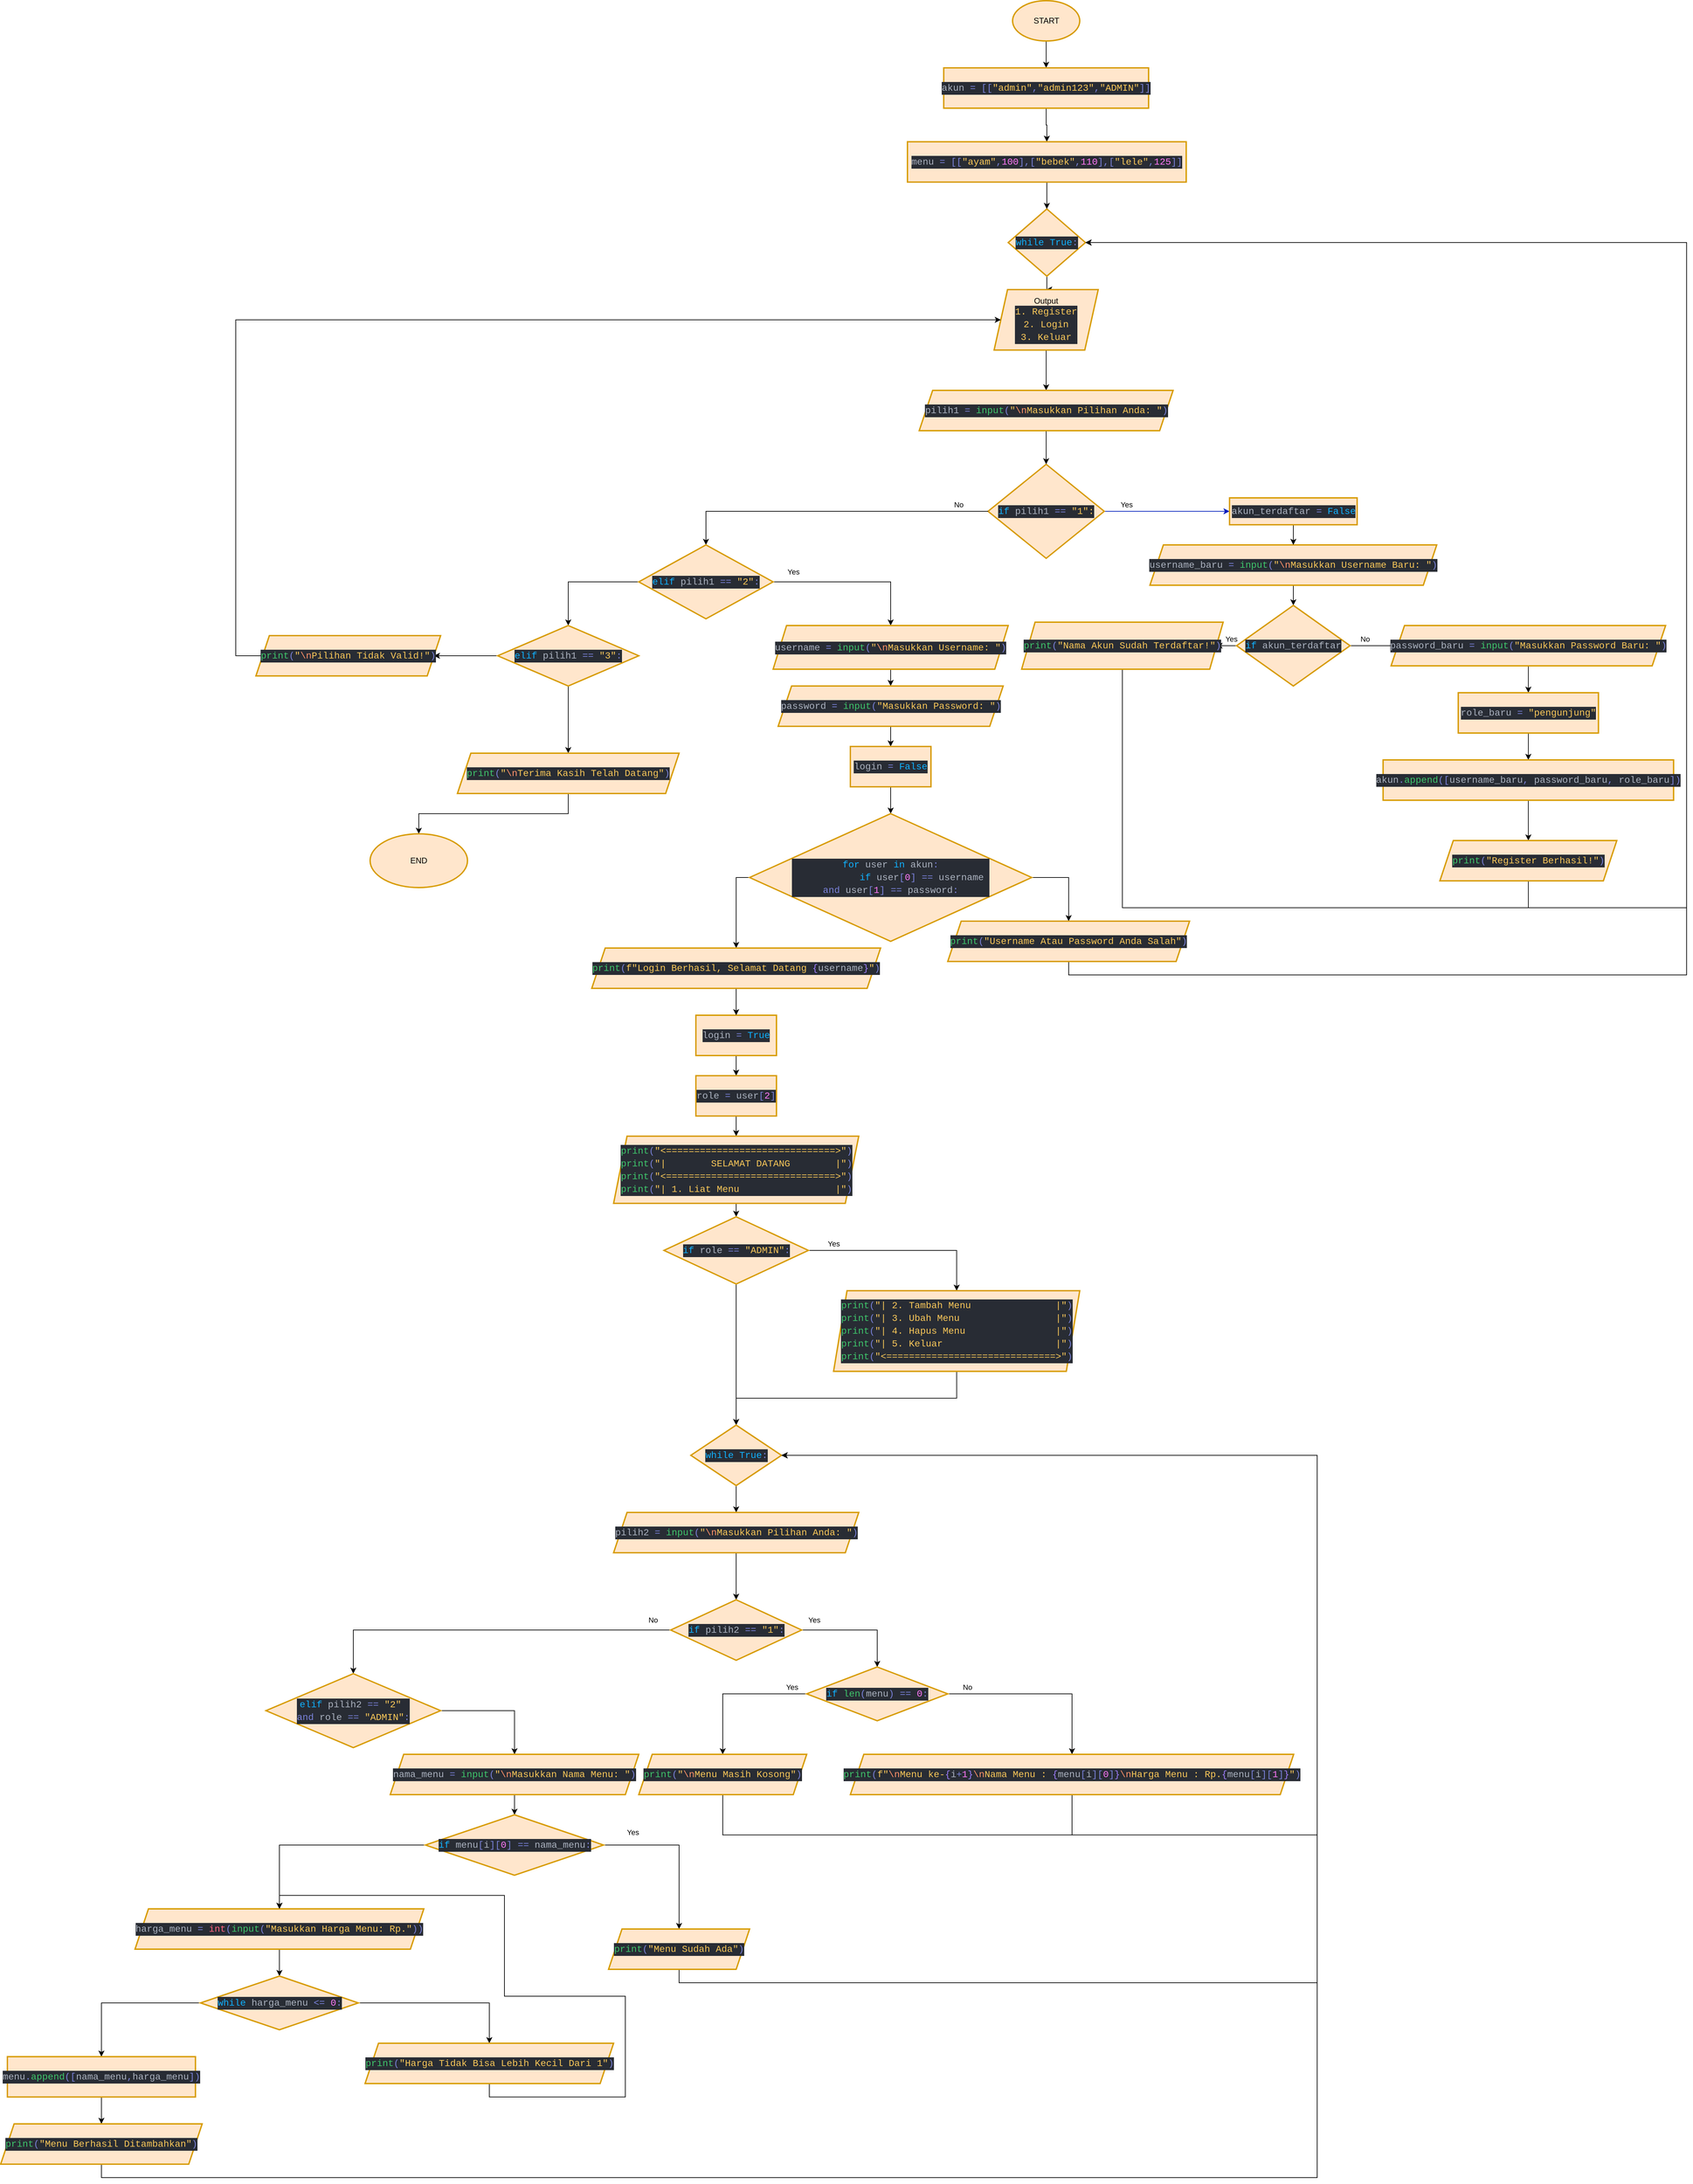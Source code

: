 <mxfile version="24.7.17">
  <diagram name="Page-1" id="Afd8J8VoN02TU0KmwEID">
    <mxGraphModel dx="4090" dy="2010" grid="1" gridSize="10" guides="1" tooltips="1" connect="1" arrows="1" fold="1" page="1" pageScale="1" pageWidth="850" pageHeight="1100" background="none" math="0" shadow="0">
      <root>
        <mxCell id="0" />
        <mxCell id="1" parent="0" />
        <mxCell id="a8r4L6IugLuhuNUYcN-X-71" value="" style="edgeStyle=orthogonalEdgeStyle;rounded=0;orthogonalLoop=1;jettySize=auto;html=1;" edge="1" parent="1" source="a8r4L6IugLuhuNUYcN-X-17" target="a8r4L6IugLuhuNUYcN-X-70">
          <mxGeometry relative="1" as="geometry" />
        </mxCell>
        <mxCell id="a8r4L6IugLuhuNUYcN-X-17" value="START" style="strokeWidth=2;html=1;shape=mxgraph.flowchart.start_1;whiteSpace=wrap;fillColor=#ffe6cc;strokeColor=#d79b00;" vertex="1" parent="1">
          <mxGeometry x="366.5" y="-180" width="100" height="60" as="geometry" />
        </mxCell>
        <mxCell id="a8r4L6IugLuhuNUYcN-X-25" value="" style="edgeStyle=orthogonalEdgeStyle;rounded=0;orthogonalLoop=1;jettySize=auto;html=1;" edge="1" parent="1" source="a8r4L6IugLuhuNUYcN-X-22" target="a8r4L6IugLuhuNUYcN-X-24">
          <mxGeometry relative="1" as="geometry" />
        </mxCell>
        <mxCell id="a8r4L6IugLuhuNUYcN-X-22" value="&lt;div style=&quot;color: rgb(171, 178, 191); background-color: rgb(40, 44, 52); font-family: Consolas, &amp;quot;Courier New&amp;quot;, monospace; font-size: 14px; line-height: 19px; white-space: pre;&quot;&gt;&lt;div style=&quot;line-height: 19px;&quot;&gt;&lt;span style=&quot;color: #10b1fe;&quot;&gt;while&lt;/span&gt; &lt;span style=&quot;color: #10b1fe;&quot;&gt;True&lt;/span&gt;&lt;span style=&quot;color: #7a82da;&quot;&gt;:&lt;/span&gt;&lt;/div&gt;&lt;/div&gt;" style="rhombus;whiteSpace=wrap;html=1;fillColor=#ffe6cc;strokeColor=#d79b00;strokeWidth=2;" vertex="1" parent="1">
          <mxGeometry x="360" y="130" width="115" height="100" as="geometry" />
        </mxCell>
        <mxCell id="a8r4L6IugLuhuNUYcN-X-137" style="edgeStyle=orthogonalEdgeStyle;rounded=0;orthogonalLoop=1;jettySize=auto;html=1;exitX=0.5;exitY=1;exitDx=0;exitDy=0;entryX=0.5;entryY=0;entryDx=0;entryDy=0;" edge="1" parent="1" source="a8r4L6IugLuhuNUYcN-X-24" target="a8r4L6IugLuhuNUYcN-X-28">
          <mxGeometry relative="1" as="geometry" />
        </mxCell>
        <mxCell id="a8r4L6IugLuhuNUYcN-X-24" value="Output&lt;div&gt;&lt;div style=&quot;color: rgb(171, 178, 191); background-color: rgb(40, 44, 52); font-family: Consolas, &amp;quot;Courier New&amp;quot;, monospace; font-size: 14px; line-height: 19px; white-space: pre;&quot;&gt;&lt;span style=&quot;color: #f9c859;&quot;&gt;1. Register&lt;br/&gt;&lt;/span&gt;&lt;span style=&quot;color: rgb(249, 200, 89);&quot;&gt;2. Login&lt;br&gt;&lt;/span&gt;&lt;span style=&quot;color: rgb(249, 200, 89);&quot;&gt;3. Keluar&lt;/span&gt;&lt;/div&gt;&lt;/div&gt;" style="shape=parallelogram;perimeter=parallelogramPerimeter;whiteSpace=wrap;html=1;fixedSize=1;fillColor=#ffe6cc;strokeColor=#d79b00;strokeWidth=2;align=center;" vertex="1" parent="1">
          <mxGeometry x="339" y="250" width="155" height="90" as="geometry" />
        </mxCell>
        <mxCell id="a8r4L6IugLuhuNUYcN-X-58" value="" style="edgeStyle=orthogonalEdgeStyle;rounded=0;orthogonalLoop=1;jettySize=auto;html=1;fillColor=#0050ef;strokeColor=#001DBC;" edge="1" parent="1" source="a8r4L6IugLuhuNUYcN-X-26" target="a8r4L6IugLuhuNUYcN-X-57">
          <mxGeometry relative="1" as="geometry" />
        </mxCell>
        <mxCell id="a8r4L6IugLuhuNUYcN-X-64" value="Yes" style="edgeLabel;html=1;align=center;verticalAlign=middle;resizable=0;points=[];" vertex="1" connectable="0" parent="a8r4L6IugLuhuNUYcN-X-58">
          <mxGeometry x="-0.5" y="2" relative="1" as="geometry">
            <mxPoint x="-14" y="-8" as="offset" />
          </mxGeometry>
        </mxCell>
        <mxCell id="a8r4L6IugLuhuNUYcN-X-26" value="&lt;div style=&quot;color: rgb(171, 178, 191); background-color: rgb(40, 44, 52); font-family: Consolas, &amp;quot;Courier New&amp;quot;, monospace; font-size: 14px; line-height: 19px; white-space: pre;&quot;&gt;&lt;span style=&quot;color: #10b1fe;&quot;&gt;if&lt;/span&gt; pilih1 &lt;span style=&quot;color: #7a82da;&quot;&gt;==&lt;/span&gt; &lt;span style=&quot;color: #f9c859;&quot;&gt;&quot;1&quot;:&lt;/span&gt;&lt;/div&gt;" style="rhombus;whiteSpace=wrap;html=1;fillColor=#ffe6cc;strokeColor=#d79b00;strokeWidth=2;direction=south;rotation=0;" vertex="1" parent="1">
          <mxGeometry x="330" y="510" width="173" height="140" as="geometry" />
        </mxCell>
        <mxCell id="a8r4L6IugLuhuNUYcN-X-33" value="" style="edgeStyle=orthogonalEdgeStyle;rounded=0;orthogonalLoop=1;jettySize=auto;html=1;entryX=0.5;entryY=0;entryDx=0;entryDy=0;" edge="1" parent="1" source="a8r4L6IugLuhuNUYcN-X-26" target="a8r4L6IugLuhuNUYcN-X-32">
          <mxGeometry relative="1" as="geometry" />
        </mxCell>
        <mxCell id="a8r4L6IugLuhuNUYcN-X-65" value="No" style="edgeLabel;html=1;align=center;verticalAlign=middle;resizable=0;points=[];" vertex="1" connectable="0" parent="a8r4L6IugLuhuNUYcN-X-33">
          <mxGeometry x="-0.793" y="-2" relative="1" as="geometry">
            <mxPoint x="4" y="-8" as="offset" />
          </mxGeometry>
        </mxCell>
        <mxCell id="a8r4L6IugLuhuNUYcN-X-138" style="edgeStyle=orthogonalEdgeStyle;rounded=0;orthogonalLoop=1;jettySize=auto;html=1;exitX=0.5;exitY=1;exitDx=0;exitDy=0;entryX=0;entryY=0.5;entryDx=0;entryDy=0;" edge="1" parent="1" source="a8r4L6IugLuhuNUYcN-X-28" target="a8r4L6IugLuhuNUYcN-X-26">
          <mxGeometry relative="1" as="geometry" />
        </mxCell>
        <mxCell id="a8r4L6IugLuhuNUYcN-X-28" value="&lt;div style=&quot;color: rgb(171, 178, 191); background-color: rgb(40, 44, 52); font-family: Consolas, &amp;quot;Courier New&amp;quot;, monospace; font-size: 14px; line-height: 19px; white-space: pre;&quot;&gt;pilih1 &lt;span style=&quot;color: #7a82da;&quot;&gt;=&lt;/span&gt; &lt;span style=&quot;color: #3fc56b;&quot;&gt;input&lt;/span&gt;&lt;span style=&quot;color: #7a82da;&quot;&gt;(&lt;/span&gt;&lt;span style=&quot;color: #f9c859;&quot;&gt;&quot;&lt;/span&gt;&lt;span style=&quot;color: #ff936a;&quot;&gt;\n&lt;/span&gt;&lt;span style=&quot;color: #f9c859;&quot;&gt;Masukkan Pilihan Anda: &quot;&lt;/span&gt;&lt;span style=&quot;color: #7a82da;&quot;&gt;)&lt;/span&gt;&lt;/div&gt;" style="shape=parallelogram;perimeter=parallelogramPerimeter;whiteSpace=wrap;html=1;fixedSize=1;fillColor=#ffe6cc;strokeColor=#d79b00;strokeWidth=2;" vertex="1" parent="1">
          <mxGeometry x="227.5" y="400" width="378" height="60" as="geometry" />
        </mxCell>
        <mxCell id="a8r4L6IugLuhuNUYcN-X-93" style="edgeStyle=orthogonalEdgeStyle;rounded=0;orthogonalLoop=1;jettySize=auto;html=1;exitX=1;exitY=0.5;exitDx=0;exitDy=0;entryX=0.5;entryY=0;entryDx=0;entryDy=0;" edge="1" parent="1" source="a8r4L6IugLuhuNUYcN-X-32" target="a8r4L6IugLuhuNUYcN-X-91">
          <mxGeometry relative="1" as="geometry" />
        </mxCell>
        <mxCell id="a8r4L6IugLuhuNUYcN-X-94" value="Yes" style="edgeLabel;html=1;align=center;verticalAlign=middle;resizable=0;points=[];" vertex="1" connectable="0" parent="a8r4L6IugLuhuNUYcN-X-93">
          <mxGeometry x="-0.757" relative="1" as="geometry">
            <mxPoint x="1" y="-15" as="offset" />
          </mxGeometry>
        </mxCell>
        <mxCell id="a8r4L6IugLuhuNUYcN-X-123" style="edgeStyle=orthogonalEdgeStyle;rounded=0;orthogonalLoop=1;jettySize=auto;html=1;exitX=0;exitY=0.5;exitDx=0;exitDy=0;entryX=0.5;entryY=0;entryDx=0;entryDy=0;" edge="1" parent="1" source="a8r4L6IugLuhuNUYcN-X-32" target="a8r4L6IugLuhuNUYcN-X-119">
          <mxGeometry relative="1" as="geometry" />
        </mxCell>
        <mxCell id="a8r4L6IugLuhuNUYcN-X-32" value="&lt;div style=&quot;color: rgb(171, 178, 191); background-color: rgb(40, 44, 52); font-family: Consolas, &amp;quot;Courier New&amp;quot;, monospace; font-size: 14px; line-height: 19px; white-space: pre;&quot;&gt;&lt;span style=&quot;color: #10b1fe;&quot;&gt;elif&lt;/span&gt; pilih1 &lt;span style=&quot;color: #7a82da;&quot;&gt;==&lt;/span&gt; &lt;span style=&quot;color: #f9c859;&quot;&gt;&quot;2&quot;&lt;/span&gt;&lt;span style=&quot;color: #7a82da;&quot;&gt;:&lt;/span&gt;&lt;/div&gt;" style="rhombus;whiteSpace=wrap;html=1;fillColor=#ffe6cc;strokeColor=#d79b00;strokeWidth=2;" vertex="1" parent="1">
          <mxGeometry x="-190" y="630" width="200" height="110" as="geometry" />
        </mxCell>
        <mxCell id="a8r4L6IugLuhuNUYcN-X-55" value="" style="edgeStyle=orthogonalEdgeStyle;rounded=0;orthogonalLoop=1;jettySize=auto;html=1;" edge="1" parent="1" source="a8r4L6IugLuhuNUYcN-X-36" target="a8r4L6IugLuhuNUYcN-X-54">
          <mxGeometry relative="1" as="geometry" />
        </mxCell>
        <mxCell id="a8r4L6IugLuhuNUYcN-X-36" value="&lt;div style=&quot;color: rgb(171, 178, 191); background-color: rgb(40, 44, 52); font-family: Consolas, &amp;quot;Courier New&amp;quot;, monospace; font-size: 14px; line-height: 19px; white-space: pre;&quot;&gt;username_baru &lt;span style=&quot;color: #7a82da;&quot;&gt;=&lt;/span&gt; &lt;span style=&quot;color: #3fc56b;&quot;&gt;input&lt;/span&gt;&lt;span style=&quot;color: #7a82da;&quot;&gt;(&lt;/span&gt;&lt;span style=&quot;color: #f9c859;&quot;&gt;&quot;&lt;/span&gt;&lt;span style=&quot;color: #ff936a;&quot;&gt;\n&lt;/span&gt;&lt;span style=&quot;color: #f9c859;&quot;&gt;Masukkan Username Baru: &quot;&lt;/span&gt;&lt;span style=&quot;color: #7a82da;&quot;&gt;)&lt;/span&gt;&lt;/div&gt;" style="shape=parallelogram;perimeter=parallelogramPerimeter;whiteSpace=wrap;html=1;fixedSize=1;fillColor=#ffe6cc;strokeColor=#d79b00;strokeWidth=2;" vertex="1" parent="1">
          <mxGeometry x="571" y="630" width="427" height="60" as="geometry" />
        </mxCell>
        <mxCell id="a8r4L6IugLuhuNUYcN-X-61" value="" style="edgeStyle=orthogonalEdgeStyle;rounded=0;orthogonalLoop=1;jettySize=auto;html=1;" edge="1" parent="1" source="a8r4L6IugLuhuNUYcN-X-54" target="a8r4L6IugLuhuNUYcN-X-60">
          <mxGeometry relative="1" as="geometry" />
        </mxCell>
        <mxCell id="a8r4L6IugLuhuNUYcN-X-63" value="Yes" style="edgeLabel;html=1;align=center;verticalAlign=middle;resizable=0;points=[];" vertex="1" connectable="0" parent="a8r4L6IugLuhuNUYcN-X-61">
          <mxGeometry x="0.376" relative="1" as="geometry">
            <mxPoint y="-10" as="offset" />
          </mxGeometry>
        </mxCell>
        <mxCell id="a8r4L6IugLuhuNUYcN-X-67" value="" style="edgeStyle=orthogonalEdgeStyle;rounded=0;orthogonalLoop=1;jettySize=auto;html=1;" edge="1" parent="1" source="a8r4L6IugLuhuNUYcN-X-54" target="a8r4L6IugLuhuNUYcN-X-66">
          <mxGeometry relative="1" as="geometry" />
        </mxCell>
        <mxCell id="a8r4L6IugLuhuNUYcN-X-88" value="No" style="edgeLabel;html=1;align=center;verticalAlign=middle;resizable=0;points=[];" vertex="1" connectable="0" parent="a8r4L6IugLuhuNUYcN-X-67">
          <mxGeometry x="-0.653" y="-1" relative="1" as="geometry">
            <mxPoint x="9" y="-11" as="offset" />
          </mxGeometry>
        </mxCell>
        <mxCell id="a8r4L6IugLuhuNUYcN-X-54" value="&lt;div style=&quot;color: rgb(171, 178, 191); background-color: rgb(40, 44, 52); font-family: Consolas, &amp;quot;Courier New&amp;quot;, monospace; font-size: 14px; line-height: 19px; white-space: pre;&quot;&gt;&lt;span style=&quot;color: #10b1fe;&quot;&gt;if&lt;/span&gt; akun_terdaftar&lt;/div&gt;" style="rhombus;whiteSpace=wrap;html=1;fillColor=#ffe6cc;strokeColor=#d79b00;strokeWidth=2;" vertex="1" parent="1">
          <mxGeometry x="700" y="720" width="169" height="120" as="geometry" />
        </mxCell>
        <mxCell id="a8r4L6IugLuhuNUYcN-X-59" value="" style="edgeStyle=orthogonalEdgeStyle;rounded=0;orthogonalLoop=1;jettySize=auto;html=1;" edge="1" parent="1" source="a8r4L6IugLuhuNUYcN-X-57" target="a8r4L6IugLuhuNUYcN-X-36">
          <mxGeometry relative="1" as="geometry" />
        </mxCell>
        <mxCell id="a8r4L6IugLuhuNUYcN-X-57" value="&lt;div style=&quot;color: rgb(171, 178, 191); background-color: rgb(40, 44, 52); font-family: Consolas, &amp;quot;Courier New&amp;quot;, monospace; font-size: 14px; line-height: 19px; white-space: pre;&quot;&gt;akun_terdaftar &lt;span style=&quot;color: #7a82da;&quot;&gt;=&lt;/span&gt; &lt;span style=&quot;color: #10b1fe;&quot;&gt;False&lt;/span&gt;&lt;/div&gt;" style="whiteSpace=wrap;html=1;fillColor=#ffe6cc;strokeColor=#d79b00;strokeWidth=2;" vertex="1" parent="1">
          <mxGeometry x="689.5" y="560" width="190" height="40" as="geometry" />
        </mxCell>
        <mxCell id="a8r4L6IugLuhuNUYcN-X-87" style="edgeStyle=orthogonalEdgeStyle;rounded=0;orthogonalLoop=1;jettySize=auto;html=1;exitX=0.5;exitY=1;exitDx=0;exitDy=0;entryX=1;entryY=0.5;entryDx=0;entryDy=0;" edge="1" parent="1" source="a8r4L6IugLuhuNUYcN-X-60" target="a8r4L6IugLuhuNUYcN-X-22">
          <mxGeometry relative="1" as="geometry">
            <mxPoint x="700" y="350" as="targetPoint" />
            <Array as="points">
              <mxPoint x="530" y="1170" />
              <mxPoint x="1370" y="1170" />
              <mxPoint x="1370" y="180" />
            </Array>
          </mxGeometry>
        </mxCell>
        <mxCell id="a8r4L6IugLuhuNUYcN-X-60" value="&lt;div style=&quot;color: rgb(171, 178, 191); background-color: rgb(40, 44, 52); font-family: Consolas, &amp;quot;Courier New&amp;quot;, monospace; font-size: 14px; line-height: 19px; white-space: pre;&quot;&gt;&lt;span style=&quot;color: #3fc56b;&quot;&gt;print&lt;/span&gt;&lt;span style=&quot;color: #7a82da;&quot;&gt;(&lt;/span&gt;&lt;span style=&quot;color: #f9c859;&quot;&gt;&quot;Nama Akun Sudah Terdaftar!&quot;&lt;/span&gt;&lt;span style=&quot;color: #7a82da;&quot;&gt;)&lt;/span&gt;&lt;/div&gt;" style="shape=parallelogram;perimeter=parallelogramPerimeter;whiteSpace=wrap;html=1;fixedSize=1;fillColor=#ffe6cc;strokeColor=#d79b00;strokeWidth=2;" vertex="1" parent="1">
          <mxGeometry x="380" y="745" width="300" height="70" as="geometry" />
        </mxCell>
        <mxCell id="a8r4L6IugLuhuNUYcN-X-69" value="" style="edgeStyle=orthogonalEdgeStyle;rounded=0;orthogonalLoop=1;jettySize=auto;html=1;" edge="1" parent="1" source="a8r4L6IugLuhuNUYcN-X-66" target="a8r4L6IugLuhuNUYcN-X-68">
          <mxGeometry relative="1" as="geometry" />
        </mxCell>
        <mxCell id="a8r4L6IugLuhuNUYcN-X-66" value="&lt;div style=&quot;color: rgb(171, 178, 191); background-color: rgb(40, 44, 52); font-family: Consolas, &amp;quot;Courier New&amp;quot;, monospace; font-size: 14px; line-height: 19px; white-space: pre;&quot;&gt;password_baru &lt;span style=&quot;color: #7a82da;&quot;&gt;=&lt;/span&gt; &lt;span style=&quot;color: #3fc56b;&quot;&gt;input&lt;/span&gt;&lt;span style=&quot;color: #7a82da;&quot;&gt;(&lt;/span&gt;&lt;span style=&quot;color: #f9c859;&quot;&gt;&quot;Masukkan Password Baru: &quot;&lt;/span&gt;&lt;span style=&quot;color: #7a82da;&quot;&gt;)&lt;/span&gt;&lt;/div&gt;" style="shape=parallelogram;perimeter=parallelogramPerimeter;whiteSpace=wrap;html=1;fixedSize=1;fillColor=#ffe6cc;strokeColor=#d79b00;strokeWidth=2;" vertex="1" parent="1">
          <mxGeometry x="930" y="750" width="408.75" height="60" as="geometry" />
        </mxCell>
        <mxCell id="a8r4L6IugLuhuNUYcN-X-76" value="" style="edgeStyle=orthogonalEdgeStyle;rounded=0;orthogonalLoop=1;jettySize=auto;html=1;" edge="1" parent="1" source="a8r4L6IugLuhuNUYcN-X-68" target="a8r4L6IugLuhuNUYcN-X-75">
          <mxGeometry relative="1" as="geometry" />
        </mxCell>
        <mxCell id="a8r4L6IugLuhuNUYcN-X-68" value="&lt;div style=&quot;color: rgb(171, 178, 191); background-color: rgb(40, 44, 52); font-family: Consolas, &amp;quot;Courier New&amp;quot;, monospace; font-size: 14px; line-height: 19px; white-space: pre;&quot;&gt;role_baru &lt;span style=&quot;color: #7a82da;&quot;&gt;=&lt;/span&gt; &lt;span style=&quot;color: #f9c859;&quot;&gt;&quot;pengunjung&quot;&lt;/span&gt;&lt;/div&gt;" style="whiteSpace=wrap;html=1;fillColor=#ffe6cc;strokeColor=#d79b00;strokeWidth=2;" vertex="1" parent="1">
          <mxGeometry x="1030" y="850" width="208.75" height="60" as="geometry" />
        </mxCell>
        <mxCell id="a8r4L6IugLuhuNUYcN-X-73" value="" style="edgeStyle=orthogonalEdgeStyle;rounded=0;orthogonalLoop=1;jettySize=auto;html=1;" edge="1" parent="1" source="a8r4L6IugLuhuNUYcN-X-70" target="a8r4L6IugLuhuNUYcN-X-72">
          <mxGeometry relative="1" as="geometry" />
        </mxCell>
        <mxCell id="a8r4L6IugLuhuNUYcN-X-70" value="&lt;div style=&quot;color: rgb(171, 178, 191); background-color: rgb(40, 44, 52); font-family: Consolas, &amp;quot;Courier New&amp;quot;, monospace; font-size: 14px; line-height: 19px; white-space: pre;&quot;&gt;akun &lt;span style=&quot;color: #7a82da;&quot;&gt;=&lt;/span&gt; &lt;span style=&quot;color: #7a82da;&quot;&gt;[[&lt;/span&gt;&lt;span style=&quot;color: #f9c859;&quot;&gt;&quot;admin&quot;&lt;/span&gt;&lt;span style=&quot;color: #7a82da;&quot;&gt;,&lt;/span&gt;&lt;span style=&quot;color: #f9c859;&quot;&gt;&quot;admin123&quot;&lt;/span&gt;&lt;span style=&quot;color: #7a82da;&quot;&gt;,&lt;/span&gt;&lt;span style=&quot;color: #f9c859;&quot;&gt;&quot;ADMIN&quot;&lt;/span&gt;&lt;span style=&quot;color: #7a82da;&quot;&gt;]]&lt;/span&gt;&lt;/div&gt;" style="whiteSpace=wrap;html=1;fillColor=#ffe6cc;strokeColor=#d79b00;strokeWidth=2;" vertex="1" parent="1">
          <mxGeometry x="264" y="-80" width="305" height="60" as="geometry" />
        </mxCell>
        <mxCell id="a8r4L6IugLuhuNUYcN-X-74" value="" style="edgeStyle=orthogonalEdgeStyle;rounded=0;orthogonalLoop=1;jettySize=auto;html=1;" edge="1" parent="1" source="a8r4L6IugLuhuNUYcN-X-72" target="a8r4L6IugLuhuNUYcN-X-22">
          <mxGeometry relative="1" as="geometry" />
        </mxCell>
        <mxCell id="a8r4L6IugLuhuNUYcN-X-72" value="&lt;div style=&quot;color: rgb(171, 178, 191); background-color: rgb(40, 44, 52); font-family: Consolas, &amp;quot;Courier New&amp;quot;, monospace; font-size: 14px; line-height: 19px; white-space: pre;&quot;&gt;menu &lt;span style=&quot;color: #7a82da;&quot;&gt;=&lt;/span&gt; &lt;span style=&quot;color: #7a82da;&quot;&gt;[[&lt;/span&gt;&lt;span style=&quot;color: #f9c859;&quot;&gt;&quot;ayam&quot;&lt;/span&gt;&lt;span style=&quot;color: #7a82da;&quot;&gt;,&lt;/span&gt;&lt;span style=&quot;color: #ff78f8;&quot;&gt;100&lt;/span&gt;&lt;span style=&quot;color: #7a82da;&quot;&gt;],[&lt;/span&gt;&lt;span style=&quot;color: #f9c859;&quot;&gt;&quot;bebek&quot;&lt;/span&gt;&lt;span style=&quot;color: #7a82da;&quot;&gt;,&lt;/span&gt;&lt;span style=&quot;color: #ff78f8;&quot;&gt;110&lt;/span&gt;&lt;span style=&quot;color: #7a82da;&quot;&gt;],[&lt;/span&gt;&lt;span style=&quot;color: #f9c859;&quot;&gt;&quot;lele&quot;&lt;/span&gt;&lt;span style=&quot;color: #7a82da;&quot;&gt;,&lt;/span&gt;&lt;span style=&quot;color: #ff78f8;&quot;&gt;125&lt;/span&gt;&lt;span style=&quot;color: #7a82da;&quot;&gt;]]&lt;/span&gt;&lt;/div&gt;" style="whiteSpace=wrap;html=1;fillColor=#ffe6cc;strokeColor=#d79b00;strokeWidth=2;" vertex="1" parent="1">
          <mxGeometry x="210" y="30" width="415" height="60" as="geometry" />
        </mxCell>
        <mxCell id="a8r4L6IugLuhuNUYcN-X-83" value="" style="edgeStyle=orthogonalEdgeStyle;rounded=0;orthogonalLoop=1;jettySize=auto;html=1;" edge="1" parent="1" source="a8r4L6IugLuhuNUYcN-X-75" target="a8r4L6IugLuhuNUYcN-X-82">
          <mxGeometry relative="1" as="geometry" />
        </mxCell>
        <mxCell id="a8r4L6IugLuhuNUYcN-X-75" value="&lt;div style=&quot;color: rgb(171, 178, 191); background-color: rgb(40, 44, 52); font-family: Consolas, &amp;quot;Courier New&amp;quot;, monospace; font-size: 14px; line-height: 19px; white-space: pre;&quot;&gt;akun&lt;span style=&quot;color: #7a82da;&quot;&gt;.&lt;/span&gt;&lt;span style=&quot;color: #3fc56b;&quot;&gt;append&lt;/span&gt;&lt;span style=&quot;color: #7a82da;&quot;&gt;([&lt;/span&gt;username_baru&lt;span style=&quot;color: #7a82da;&quot;&gt;,&lt;/span&gt; password_baru&lt;span style=&quot;color: #7a82da;&quot;&gt;,&lt;/span&gt; role_baru&lt;span style=&quot;color: #7a82da;&quot;&gt;])&lt;/span&gt;&lt;/div&gt;" style="whiteSpace=wrap;html=1;fillColor=#ffe6cc;strokeColor=#d79b00;strokeWidth=2;" vertex="1" parent="1">
          <mxGeometry x="918.12" y="950" width="432.5" height="60" as="geometry" />
        </mxCell>
        <mxCell id="a8r4L6IugLuhuNUYcN-X-85" style="edgeStyle=orthogonalEdgeStyle;rounded=0;orthogonalLoop=1;jettySize=auto;html=1;exitX=0.5;exitY=1;exitDx=0;exitDy=0;entryX=1;entryY=0.5;entryDx=0;entryDy=0;" edge="1" parent="1" source="a8r4L6IugLuhuNUYcN-X-82" target="a8r4L6IugLuhuNUYcN-X-22">
          <mxGeometry relative="1" as="geometry">
            <mxPoint x="1380" y="300" as="targetPoint" />
            <mxPoint x="1300" y="1090" as="sourcePoint" />
            <Array as="points">
              <mxPoint x="1134" y="1170" />
              <mxPoint x="1370" y="1170" />
              <mxPoint x="1370" y="180" />
            </Array>
          </mxGeometry>
        </mxCell>
        <mxCell id="a8r4L6IugLuhuNUYcN-X-82" value="&lt;div style=&quot;color: rgb(171, 178, 191); background-color: rgb(40, 44, 52); font-family: Consolas, &amp;quot;Courier New&amp;quot;, monospace; font-size: 14px; line-height: 19px; white-space: pre;&quot;&gt;&lt;div style=&quot;line-height: 19px;&quot;&gt;&lt;span style=&quot;color: #3fc56b;&quot;&gt;print&lt;/span&gt;&lt;span style=&quot;color: #7a82da;&quot;&gt;(&lt;/span&gt;&lt;span style=&quot;color: #f9c859;&quot;&gt;&quot;Register Berhasil!&quot;&lt;/span&gt;&lt;span style=&quot;color: #7a82da;&quot;&gt;)&lt;/span&gt;&lt;/div&gt;&lt;/div&gt;" style="shape=parallelogram;perimeter=parallelogramPerimeter;whiteSpace=wrap;html=1;fixedSize=1;fillColor=#ffe6cc;strokeColor=#d79b00;strokeWidth=2;" vertex="1" parent="1">
          <mxGeometry x="1002.65" y="1070" width="263.43" height="60" as="geometry" />
        </mxCell>
        <mxCell id="a8r4L6IugLuhuNUYcN-X-96" value="" style="edgeStyle=orthogonalEdgeStyle;rounded=0;orthogonalLoop=1;jettySize=auto;html=1;" edge="1" parent="1" source="a8r4L6IugLuhuNUYcN-X-91" target="a8r4L6IugLuhuNUYcN-X-95">
          <mxGeometry relative="1" as="geometry" />
        </mxCell>
        <mxCell id="a8r4L6IugLuhuNUYcN-X-91" value="&lt;div style=&quot;color: rgb(171, 178, 191); background-color: rgb(40, 44, 52); font-family: Consolas, &amp;quot;Courier New&amp;quot;, monospace; font-size: 14px; line-height: 19px; white-space: pre;&quot;&gt;username &lt;span style=&quot;color: #7a82da;&quot;&gt;=&lt;/span&gt; &lt;span style=&quot;color: #3fc56b;&quot;&gt;input&lt;/span&gt;&lt;span style=&quot;color: #7a82da;&quot;&gt;(&lt;/span&gt;&lt;span style=&quot;color: #f9c859;&quot;&gt;&quot;&lt;/span&gt;&lt;span style=&quot;color: #ff936a;&quot;&gt;\n&lt;/span&gt;&lt;span style=&quot;color: #f9c859;&quot;&gt;Masukkan Username: &quot;&lt;/span&gt;&lt;span style=&quot;color: #7a82da;&quot;&gt;)&lt;/span&gt;&lt;/div&gt;" style="shape=parallelogram;perimeter=parallelogramPerimeter;whiteSpace=wrap;html=1;fixedSize=1;fillColor=#ffe6cc;strokeColor=#d79b00;strokeWidth=2;" vertex="1" parent="1">
          <mxGeometry x="10" y="750" width="350" height="65" as="geometry" />
        </mxCell>
        <mxCell id="a8r4L6IugLuhuNUYcN-X-98" value="" style="edgeStyle=orthogonalEdgeStyle;rounded=0;orthogonalLoop=1;jettySize=auto;html=1;" edge="1" parent="1" source="a8r4L6IugLuhuNUYcN-X-95" target="a8r4L6IugLuhuNUYcN-X-97">
          <mxGeometry relative="1" as="geometry" />
        </mxCell>
        <mxCell id="a8r4L6IugLuhuNUYcN-X-95" value="&lt;div style=&quot;color: rgb(171, 178, 191); background-color: rgb(40, 44, 52); font-family: Consolas, &amp;quot;Courier New&amp;quot;, monospace; font-size: 14px; line-height: 19px; white-space: pre;&quot;&gt;password &lt;span style=&quot;color: #7a82da;&quot;&gt;=&lt;/span&gt; &lt;span style=&quot;color: #3fc56b;&quot;&gt;input&lt;/span&gt;&lt;span style=&quot;color: #7a82da;&quot;&gt;(&lt;/span&gt;&lt;span style=&quot;color: #f9c859;&quot;&gt;&quot;Masukkan Password: &quot;&lt;/span&gt;&lt;span style=&quot;color: #7a82da;&quot;&gt;)&lt;/span&gt;&lt;/div&gt;" style="shape=parallelogram;perimeter=parallelogramPerimeter;whiteSpace=wrap;html=1;fixedSize=1;fillColor=#ffe6cc;strokeColor=#d79b00;strokeWidth=2;" vertex="1" parent="1">
          <mxGeometry x="17.5" y="840" width="335" height="60" as="geometry" />
        </mxCell>
        <mxCell id="a8r4L6IugLuhuNUYcN-X-100" value="" style="edgeStyle=orthogonalEdgeStyle;rounded=0;orthogonalLoop=1;jettySize=auto;html=1;" edge="1" parent="1" source="a8r4L6IugLuhuNUYcN-X-97" target="a8r4L6IugLuhuNUYcN-X-99">
          <mxGeometry relative="1" as="geometry" />
        </mxCell>
        <mxCell id="a8r4L6IugLuhuNUYcN-X-97" value="&lt;div style=&quot;color: rgb(171, 178, 191); background-color: rgb(40, 44, 52); font-family: Consolas, &amp;quot;Courier New&amp;quot;, monospace; font-size: 14px; line-height: 19px; white-space: pre;&quot;&gt;login &lt;span style=&quot;color: #7a82da;&quot;&gt;=&lt;/span&gt; &lt;span style=&quot;color: #10b1fe;&quot;&gt;False&lt;/span&gt;&lt;/div&gt;" style="whiteSpace=wrap;html=1;fillColor=#ffe6cc;strokeColor=#d79b00;strokeWidth=2;" vertex="1" parent="1">
          <mxGeometry x="125" y="930" width="120" height="60" as="geometry" />
        </mxCell>
        <mxCell id="a8r4L6IugLuhuNUYcN-X-114" style="edgeStyle=orthogonalEdgeStyle;rounded=0;orthogonalLoop=1;jettySize=auto;html=1;exitX=0;exitY=0.5;exitDx=0;exitDy=0;entryX=0.5;entryY=0;entryDx=0;entryDy=0;" edge="1" parent="1" source="a8r4L6IugLuhuNUYcN-X-99" target="a8r4L6IugLuhuNUYcN-X-101">
          <mxGeometry relative="1" as="geometry" />
        </mxCell>
        <mxCell id="a8r4L6IugLuhuNUYcN-X-117" style="edgeStyle=orthogonalEdgeStyle;rounded=0;orthogonalLoop=1;jettySize=auto;html=1;exitX=1;exitY=0.5;exitDx=0;exitDy=0;entryX=0.5;entryY=0;entryDx=0;entryDy=0;" edge="1" parent="1" source="a8r4L6IugLuhuNUYcN-X-99" target="a8r4L6IugLuhuNUYcN-X-109">
          <mxGeometry relative="1" as="geometry" />
        </mxCell>
        <mxCell id="a8r4L6IugLuhuNUYcN-X-99" value="&lt;div style=&quot;color: rgb(171, 178, 191); background-color: rgb(40, 44, 52); font-family: Consolas, &amp;quot;Courier New&amp;quot;, monospace; font-size: 14px; line-height: 19px; white-space: pre;&quot;&gt;&lt;div style=&quot;line-height: 19px;&quot;&gt;&lt;div&gt;&lt;span style=&quot;color: #10b1fe;&quot;&gt;for&lt;/span&gt; user &lt;span style=&quot;color: #10b1fe;&quot;&gt;in&lt;/span&gt; akun&lt;span style=&quot;color: #7a82da;&quot;&gt;:&lt;/span&gt;&lt;/div&gt;&lt;div&gt;&amp;nbsp; &amp;nbsp; &amp;nbsp; &amp;nbsp; &amp;nbsp; &amp;nbsp; &lt;span style=&quot;color: #10b1fe;&quot;&gt;if&lt;/span&gt; user&lt;span style=&quot;color: #7a82da;&quot;&gt;[&lt;/span&gt;&lt;span style=&quot;color: #ff78f8;&quot;&gt;0&lt;/span&gt;&lt;span style=&quot;color: #7a82da;&quot;&gt;]&lt;/span&gt; &lt;span style=&quot;color: #7a82da;&quot;&gt;==&lt;/span&gt; username &lt;br/&gt;&lt;span style=&quot;color: #7a82da;&quot;&gt;and&lt;/span&gt; user&lt;span style=&quot;color: #7a82da;&quot;&gt;[&lt;/span&gt;&lt;span style=&quot;color: #ff78f8;&quot;&gt;1&lt;/span&gt;&lt;span style=&quot;color: #7a82da;&quot;&gt;]&lt;/span&gt; &lt;span style=&quot;color: #7a82da;&quot;&gt;==&lt;/span&gt; password&lt;span style=&quot;color: #7a82da;&quot;&gt;:&lt;/span&gt;&lt;/div&gt;&lt;/div&gt;&lt;/div&gt;" style="rhombus;whiteSpace=wrap;html=1;fillColor=#ffe6cc;strokeColor=#d79b00;strokeWidth=2;" vertex="1" parent="1">
          <mxGeometry x="-25" y="1030" width="420" height="190" as="geometry" />
        </mxCell>
        <mxCell id="a8r4L6IugLuhuNUYcN-X-116" value="" style="edgeStyle=orthogonalEdgeStyle;rounded=0;orthogonalLoop=1;jettySize=auto;html=1;" edge="1" parent="1" source="a8r4L6IugLuhuNUYcN-X-104" target="a8r4L6IugLuhuNUYcN-X-107">
          <mxGeometry relative="1" as="geometry" />
        </mxCell>
        <mxCell id="a8r4L6IugLuhuNUYcN-X-104" value="&lt;div style=&quot;color: rgb(171, 178, 191); background-color: rgb(40, 44, 52); font-family: Consolas, &amp;quot;Courier New&amp;quot;, monospace; font-size: 14px; line-height: 19px; white-space: pre;&quot;&gt;login &lt;span style=&quot;color: #7a82da;&quot;&gt;=&lt;/span&gt; &lt;span style=&quot;color: #10b1fe;&quot;&gt;True&lt;/span&gt;&lt;/div&gt;" style="whiteSpace=wrap;html=1;fillColor=#ffe6cc;strokeColor=#d79b00;strokeWidth=2;" vertex="1" parent="1">
          <mxGeometry x="-105" y="1330" width="120" height="60" as="geometry" />
        </mxCell>
        <mxCell id="a8r4L6IugLuhuNUYcN-X-140" value="" style="edgeStyle=orthogonalEdgeStyle;rounded=0;orthogonalLoop=1;jettySize=auto;html=1;" edge="1" parent="1" source="a8r4L6IugLuhuNUYcN-X-107" target="a8r4L6IugLuhuNUYcN-X-139">
          <mxGeometry relative="1" as="geometry" />
        </mxCell>
        <mxCell id="a8r4L6IugLuhuNUYcN-X-107" value="&lt;div style=&quot;color: rgb(171, 178, 191); background-color: rgb(40, 44, 52); font-family: Consolas, &amp;quot;Courier New&amp;quot;, monospace; font-size: 14px; line-height: 19px; white-space: pre;&quot;&gt;role &lt;span style=&quot;color: #7a82da;&quot;&gt;=&lt;/span&gt; user&lt;span style=&quot;color: #7a82da;&quot;&gt;[&lt;/span&gt;&lt;span style=&quot;color: #ff78f8;&quot;&gt;2&lt;/span&gt;&lt;span style=&quot;color: #7a82da;&quot;&gt;]&lt;/span&gt;&lt;/div&gt;" style="whiteSpace=wrap;html=1;fillColor=#ffe6cc;strokeColor=#d79b00;strokeWidth=2;" vertex="1" parent="1">
          <mxGeometry x="-105" y="1420" width="120" height="60" as="geometry" />
        </mxCell>
        <mxCell id="a8r4L6IugLuhuNUYcN-X-118" style="edgeStyle=orthogonalEdgeStyle;rounded=0;orthogonalLoop=1;jettySize=auto;html=1;exitX=0.5;exitY=1;exitDx=0;exitDy=0;entryX=1;entryY=0.5;entryDx=0;entryDy=0;" edge="1" parent="1" source="a8r4L6IugLuhuNUYcN-X-109" target="a8r4L6IugLuhuNUYcN-X-22">
          <mxGeometry relative="1" as="geometry">
            <Array as="points">
              <mxPoint x="450" y="1270" />
              <mxPoint x="1370" y="1270" />
              <mxPoint x="1370" y="180" />
            </Array>
          </mxGeometry>
        </mxCell>
        <mxCell id="a8r4L6IugLuhuNUYcN-X-109" value="&lt;div style=&quot;color: rgb(171, 178, 191); background-color: rgb(40, 44, 52); font-family: Consolas, &amp;quot;Courier New&amp;quot;, monospace; font-size: 14px; line-height: 19px; white-space: pre;&quot;&gt;&lt;span style=&quot;color: #3fc56b;&quot;&gt;print&lt;/span&gt;&lt;span style=&quot;color: #7a82da;&quot;&gt;(&lt;/span&gt;&lt;span style=&quot;color: #f9c859;&quot;&gt;&quot;Username Atau Password Anda Salah&quot;&lt;/span&gt;&lt;span style=&quot;color: #7a82da;&quot;&gt;)&lt;/span&gt;&lt;/div&gt;" style="shape=parallelogram;perimeter=parallelogramPerimeter;whiteSpace=wrap;html=1;fixedSize=1;fillColor=#ffe6cc;strokeColor=#d79b00;strokeWidth=2;" vertex="1" parent="1">
          <mxGeometry x="270" y="1190" width="360" height="60" as="geometry" />
        </mxCell>
        <mxCell id="a8r4L6IugLuhuNUYcN-X-115" value="" style="edgeStyle=orthogonalEdgeStyle;rounded=0;orthogonalLoop=1;jettySize=auto;html=1;" edge="1" parent="1" source="a8r4L6IugLuhuNUYcN-X-101" target="a8r4L6IugLuhuNUYcN-X-104">
          <mxGeometry relative="1" as="geometry" />
        </mxCell>
        <mxCell id="a8r4L6IugLuhuNUYcN-X-101" value="&lt;div style=&quot;color: rgb(171, 178, 191); background-color: rgb(40, 44, 52); font-family: Consolas, &amp;quot;Courier New&amp;quot;, monospace; font-size: 14px; line-height: 19px; white-space: pre;&quot;&gt;&lt;span style=&quot;color: #3fc56b;&quot;&gt;print&lt;/span&gt;&lt;span style=&quot;color: #7a82da;&quot;&gt;(&lt;/span&gt;&lt;span style=&quot;color: #f9c859;&quot;&gt;f&quot;Login Berhasil, Selamat Datang &lt;/span&gt;&lt;span style=&quot;color: #9f7efe;&quot;&gt;{&lt;/span&gt;username&lt;span style=&quot;color: #9f7efe;&quot;&gt;}&lt;/span&gt;&lt;span style=&quot;color: #f9c859;&quot;&gt;&quot;&lt;/span&gt;&lt;span style=&quot;color: #7a82da;&quot;&gt;)&lt;/span&gt;&lt;/div&gt;" style="shape=parallelogram;perimeter=parallelogramPerimeter;whiteSpace=wrap;html=1;fixedSize=1;fillColor=#ffe6cc;strokeColor=#d79b00;strokeWidth=2;" vertex="1" parent="1">
          <mxGeometry x="-260" y="1230" width="430" height="60" as="geometry" />
        </mxCell>
        <mxCell id="a8r4L6IugLuhuNUYcN-X-125" value="" style="edgeStyle=orthogonalEdgeStyle;rounded=0;orthogonalLoop=1;jettySize=auto;html=1;" edge="1" parent="1" source="a8r4L6IugLuhuNUYcN-X-119" target="a8r4L6IugLuhuNUYcN-X-124">
          <mxGeometry relative="1" as="geometry" />
        </mxCell>
        <mxCell id="a8r4L6IugLuhuNUYcN-X-127" value="" style="edgeStyle=orthogonalEdgeStyle;rounded=0;orthogonalLoop=1;jettySize=auto;html=1;" edge="1" parent="1" source="a8r4L6IugLuhuNUYcN-X-119" target="a8r4L6IugLuhuNUYcN-X-126">
          <mxGeometry relative="1" as="geometry" />
        </mxCell>
        <mxCell id="a8r4L6IugLuhuNUYcN-X-119" value="&lt;div style=&quot;color: rgb(171, 178, 191); background-color: rgb(40, 44, 52); font-family: Consolas, &amp;quot;Courier New&amp;quot;, monospace; font-size: 14px; line-height: 19px; white-space: pre;&quot;&gt;&lt;span style=&quot;color: #10b1fe;&quot;&gt;elif&lt;/span&gt; pilih1 &lt;span style=&quot;color: #7a82da;&quot;&gt;==&lt;/span&gt; &lt;span style=&quot;color: #f9c859;&quot;&gt;&quot;3&quot;&lt;/span&gt;&lt;span style=&quot;color: #7a82da;&quot;&gt;:&lt;/span&gt;&lt;/div&gt;" style="rhombus;whiteSpace=wrap;html=1;fillColor=#ffe6cc;strokeColor=#d79b00;strokeWidth=2;" vertex="1" parent="1">
          <mxGeometry x="-400" y="750" width="210" height="90" as="geometry" />
        </mxCell>
        <mxCell id="a8r4L6IugLuhuNUYcN-X-131" value="" style="edgeStyle=orthogonalEdgeStyle;rounded=0;orthogonalLoop=1;jettySize=auto;html=1;" edge="1" parent="1" source="a8r4L6IugLuhuNUYcN-X-124" target="a8r4L6IugLuhuNUYcN-X-130">
          <mxGeometry relative="1" as="geometry" />
        </mxCell>
        <mxCell id="a8r4L6IugLuhuNUYcN-X-124" value="&lt;div style=&quot;color: rgb(171, 178, 191); background-color: rgb(40, 44, 52); font-family: Consolas, &amp;quot;Courier New&amp;quot;, monospace; font-size: 14px; line-height: 19px; white-space: pre;&quot;&gt;&lt;span style=&quot;color: #3fc56b;&quot;&gt;print&lt;/span&gt;&lt;span style=&quot;color: #7a82da;&quot;&gt;(&lt;/span&gt;&lt;span style=&quot;color: #f9c859;&quot;&gt;&quot;&lt;/span&gt;&lt;span style=&quot;color: #ff936a;&quot;&gt;\n&lt;/span&gt;&lt;span style=&quot;color: #f9c859;&quot;&gt;Terima Kasih Telah Datang&quot;&lt;/span&gt;&lt;span style=&quot;color: #7a82da;&quot;&gt;)&lt;/span&gt;&lt;/div&gt;" style="shape=parallelogram;perimeter=parallelogramPerimeter;whiteSpace=wrap;html=1;fixedSize=1;fillColor=#ffe6cc;strokeColor=#d79b00;strokeWidth=2;" vertex="1" parent="1">
          <mxGeometry x="-460" y="940" width="330" height="60" as="geometry" />
        </mxCell>
        <mxCell id="a8r4L6IugLuhuNUYcN-X-129" style="edgeStyle=orthogonalEdgeStyle;rounded=0;orthogonalLoop=1;jettySize=auto;html=1;exitX=0;exitY=0.5;exitDx=0;exitDy=0;entryX=0;entryY=0.5;entryDx=0;entryDy=0;" edge="1" parent="1" source="a8r4L6IugLuhuNUYcN-X-126" target="a8r4L6IugLuhuNUYcN-X-24">
          <mxGeometry relative="1" as="geometry">
            <Array as="points">
              <mxPoint x="-790" y="795" />
              <mxPoint x="-790" y="295" />
            </Array>
          </mxGeometry>
        </mxCell>
        <mxCell id="a8r4L6IugLuhuNUYcN-X-126" value="&lt;div style=&quot;color: rgb(171, 178, 191); background-color: rgb(40, 44, 52); font-family: Consolas, &amp;quot;Courier New&amp;quot;, monospace; font-size: 14px; line-height: 19px; white-space: pre;&quot;&gt;&lt;span style=&quot;color: #3fc56b;&quot;&gt;print&lt;/span&gt;&lt;span style=&quot;color: #7a82da;&quot;&gt;(&lt;/span&gt;&lt;span style=&quot;color: #f9c859;&quot;&gt;&quot;&lt;/span&gt;&lt;span style=&quot;color: #ff936a;&quot;&gt;\n&lt;/span&gt;&lt;span style=&quot;color: #f9c859;&quot;&gt;Pilihan Tidak Valid!&quot;&lt;/span&gt;&lt;span style=&quot;color: #7a82da;&quot;&gt;)&lt;/span&gt;&lt;/div&gt;" style="shape=parallelogram;perimeter=parallelogramPerimeter;whiteSpace=wrap;html=1;fixedSize=1;fillColor=#ffe6cc;strokeColor=#d79b00;strokeWidth=2;" vertex="1" parent="1">
          <mxGeometry x="-760" y="765" width="275" height="60" as="geometry" />
        </mxCell>
        <mxCell id="a8r4L6IugLuhuNUYcN-X-130" value="END" style="ellipse;whiteSpace=wrap;html=1;fillColor=#ffe6cc;strokeColor=#d79b00;strokeWidth=2;" vertex="1" parent="1">
          <mxGeometry x="-590" y="1060" width="145" height="80" as="geometry" />
        </mxCell>
        <mxCell id="a8r4L6IugLuhuNUYcN-X-142" value="" style="edgeStyle=orthogonalEdgeStyle;rounded=0;orthogonalLoop=1;jettySize=auto;html=1;" edge="1" parent="1" source="a8r4L6IugLuhuNUYcN-X-139" target="a8r4L6IugLuhuNUYcN-X-141">
          <mxGeometry relative="1" as="geometry" />
        </mxCell>
        <mxCell id="a8r4L6IugLuhuNUYcN-X-139" value="&lt;div style=&quot;color: rgb(171, 178, 191); background-color: rgb(40, 44, 52); font-family: Consolas, &amp;quot;Courier New&amp;quot;, monospace; font-size: 14px; line-height: 19px; white-space: pre;&quot;&gt;&lt;span style=&quot;color: #3fc56b;&quot;&gt;print&lt;/span&gt;&lt;span style=&quot;color: #7a82da;&quot;&gt;(&lt;/span&gt;&lt;span style=&quot;color: #f9c859;&quot;&gt;&quot;&amp;lt;==============================&amp;gt;&quot;&lt;/span&gt;&lt;span style=&quot;color: #7a82da;&quot;&gt;)&lt;br/&gt;&lt;/span&gt;&lt;div style=&quot;line-height: 19px;&quot;&gt;&lt;span style=&quot;color: #3fc56b;&quot;&gt;print&lt;/span&gt;&lt;span style=&quot;color: #7a82da;&quot;&gt;(&lt;/span&gt;&lt;span style=&quot;color: #f9c859;&quot;&gt;&quot;| &amp;nbsp; &amp;nbsp; &amp;nbsp; &amp;nbsp;SELAMAT DATANG &amp;nbsp; &amp;nbsp; &amp;nbsp; &amp;nbsp;|&quot;&lt;/span&gt;&lt;span style=&quot;color: #7a82da;&quot;&gt;)&lt;/span&gt;&lt;/div&gt;&lt;div style=&quot;line-height: 19px;&quot;&gt;&lt;span style=&quot;color: #3fc56b;&quot;&gt;print&lt;/span&gt;&lt;span style=&quot;color: #7a82da;&quot;&gt;(&lt;/span&gt;&lt;span style=&quot;color: #f9c859;&quot;&gt;&quot;&amp;lt;==============================&amp;gt;&quot;&lt;/span&gt;&lt;span style=&quot;color: #7a82da;&quot;&gt;)&lt;/span&gt;&lt;/div&gt;&lt;div style=&quot;line-height: 19px;&quot;&gt;&lt;span style=&quot;color: #3fc56b;&quot;&gt;print&lt;/span&gt;&lt;span style=&quot;color: #7a82da;&quot;&gt;(&lt;/span&gt;&lt;span style=&quot;color: #f9c859;&quot;&gt;&quot;| 1. Liat Menu &amp;nbsp; &amp;nbsp; &amp;nbsp; &amp;nbsp; &amp;nbsp; &amp;nbsp; &amp;nbsp; &amp;nbsp; |&quot;&lt;/span&gt;&lt;span style=&quot;color: #7a82da;&quot;&gt;)&lt;/span&gt;&lt;/div&gt;&lt;/div&gt;" style="shape=parallelogram;perimeter=parallelogramPerimeter;whiteSpace=wrap;html=1;fixedSize=1;fillColor=#ffe6cc;strokeColor=#d79b00;strokeWidth=2;" vertex="1" parent="1">
          <mxGeometry x="-227.5" y="1510" width="365" height="100" as="geometry" />
        </mxCell>
        <mxCell id="a8r4L6IugLuhuNUYcN-X-144" value="" style="edgeStyle=orthogonalEdgeStyle;rounded=0;orthogonalLoop=1;jettySize=auto;html=1;" edge="1" parent="1" source="a8r4L6IugLuhuNUYcN-X-141" target="a8r4L6IugLuhuNUYcN-X-143">
          <mxGeometry relative="1" as="geometry" />
        </mxCell>
        <mxCell id="a8r4L6IugLuhuNUYcN-X-145" value="Yes" style="edgeLabel;html=1;align=center;verticalAlign=middle;resizable=0;points=[];" vertex="1" connectable="0" parent="a8r4L6IugLuhuNUYcN-X-144">
          <mxGeometry x="-0.692" y="1" relative="1" as="geometry">
            <mxPoint x="-6" y="-9" as="offset" />
          </mxGeometry>
        </mxCell>
        <mxCell id="a8r4L6IugLuhuNUYcN-X-147" value="" style="edgeStyle=orthogonalEdgeStyle;rounded=0;orthogonalLoop=1;jettySize=auto;html=1;" edge="1" parent="1" source="a8r4L6IugLuhuNUYcN-X-141" target="a8r4L6IugLuhuNUYcN-X-146">
          <mxGeometry relative="1" as="geometry" />
        </mxCell>
        <mxCell id="a8r4L6IugLuhuNUYcN-X-141" value="&lt;div style=&quot;color: rgb(171, 178, 191); background-color: rgb(40, 44, 52); font-family: Consolas, &amp;quot;Courier New&amp;quot;, monospace; font-size: 14px; line-height: 19px; white-space: pre;&quot;&gt;&lt;span style=&quot;color: #10b1fe;&quot;&gt;if&lt;/span&gt; role &lt;span style=&quot;color: #7a82da;&quot;&gt;==&lt;/span&gt; &lt;span style=&quot;color: #f9c859;&quot;&gt;&quot;ADMIN&quot;&lt;/span&gt;&lt;span style=&quot;color: #7a82da;&quot;&gt;:&lt;/span&gt;&lt;/div&gt;" style="rhombus;whiteSpace=wrap;html=1;fillColor=#ffe6cc;strokeColor=#d79b00;strokeWidth=2;" vertex="1" parent="1">
          <mxGeometry x="-152.5" y="1630" width="215" height="100" as="geometry" />
        </mxCell>
        <mxCell id="a8r4L6IugLuhuNUYcN-X-151" style="edgeStyle=orthogonalEdgeStyle;rounded=0;orthogonalLoop=1;jettySize=auto;html=1;exitX=0.5;exitY=1;exitDx=0;exitDy=0;entryX=0.5;entryY=0;entryDx=0;entryDy=0;" edge="1" parent="1" source="a8r4L6IugLuhuNUYcN-X-143" target="a8r4L6IugLuhuNUYcN-X-146">
          <mxGeometry relative="1" as="geometry" />
        </mxCell>
        <mxCell id="a8r4L6IugLuhuNUYcN-X-143" value="&lt;div style=&quot;color: rgb(171, 178, 191); background-color: rgb(40, 44, 52); font-family: Consolas, &amp;quot;Courier New&amp;quot;, monospace; font-size: 14px; line-height: 19px; white-space: pre;&quot;&gt;&lt;span style=&quot;color: #3fc56b;&quot;&gt;print&lt;/span&gt;&lt;span style=&quot;color: #7a82da;&quot;&gt;(&lt;/span&gt;&lt;span style=&quot;color: #f9c859;&quot;&gt;&quot;| 2. Tambah Menu &amp;nbsp; &amp;nbsp; &amp;nbsp; &amp;nbsp; &amp;nbsp; &amp;nbsp; &amp;nbsp; |&quot;&lt;/span&gt;&lt;span style=&quot;color: #7a82da;&quot;&gt;)&lt;br/&gt;&lt;/span&gt;&lt;div style=&quot;line-height: 19px;&quot;&gt;&lt;span style=&quot;color: #3fc56b;&quot;&gt;print&lt;/span&gt;&lt;span style=&quot;color: #7a82da;&quot;&gt;(&lt;/span&gt;&lt;span style=&quot;color: #f9c859;&quot;&gt;&quot;| 3. Ubah Menu &amp;nbsp; &amp;nbsp; &amp;nbsp; &amp;nbsp; &amp;nbsp; &amp;nbsp; &amp;nbsp; &amp;nbsp; |&quot;&lt;/span&gt;&lt;span style=&quot;color: #7a82da;&quot;&gt;)&lt;/span&gt;&lt;/div&gt;&lt;div style=&quot;line-height: 19px;&quot;&gt;&lt;span style=&quot;color: #3fc56b;&quot;&gt;print&lt;/span&gt;&lt;span style=&quot;color: #7a82da;&quot;&gt;(&lt;/span&gt;&lt;span style=&quot;color: #f9c859;&quot;&gt;&quot;| 4. Hapus Menu &amp;nbsp; &amp;nbsp; &amp;nbsp; &amp;nbsp; &amp;nbsp; &amp;nbsp; &amp;nbsp; &amp;nbsp;|&quot;&lt;/span&gt;&lt;span style=&quot;color: #7a82da;&quot;&gt;)&lt;/span&gt;&lt;/div&gt;&lt;div style=&quot;line-height: 19px;&quot;&gt;&lt;span style=&quot;color: #3fc56b;&quot;&gt;print&lt;/span&gt;&lt;span style=&quot;color: #7a82da;&quot;&gt;(&lt;/span&gt;&lt;span style=&quot;color: #f9c859;&quot;&gt;&quot;| 5. Keluar &amp;nbsp; &amp;nbsp; &amp;nbsp; &amp;nbsp; &amp;nbsp; &amp;nbsp; &amp;nbsp; &amp;nbsp; &amp;nbsp; &amp;nbsp;|&quot;&lt;/span&gt;&lt;span style=&quot;color: #7a82da;&quot;&gt;)&lt;/span&gt;&lt;/div&gt;&lt;div style=&quot;line-height: 19px;&quot;&gt;&lt;span style=&quot;color: #3fc56b;&quot;&gt;print&lt;/span&gt;&lt;span style=&quot;color: #7a82da;&quot;&gt;(&lt;/span&gt;&lt;span style=&quot;color: #f9c859;&quot;&gt;&quot;&amp;lt;==============================&amp;gt;&quot;&lt;/span&gt;&lt;span style=&quot;color: #7a82da;&quot;&gt;)&lt;/span&gt;&lt;/div&gt;&lt;/div&gt;" style="shape=parallelogram;perimeter=parallelogramPerimeter;whiteSpace=wrap;html=1;fixedSize=1;fillColor=#ffe6cc;strokeColor=#d79b00;strokeWidth=2;" vertex="1" parent="1">
          <mxGeometry x="100" y="1740" width="366.5" height="120" as="geometry" />
        </mxCell>
        <mxCell id="a8r4L6IugLuhuNUYcN-X-149" value="" style="edgeStyle=orthogonalEdgeStyle;rounded=0;orthogonalLoop=1;jettySize=auto;html=1;" edge="1" parent="1" source="a8r4L6IugLuhuNUYcN-X-146" target="a8r4L6IugLuhuNUYcN-X-148">
          <mxGeometry relative="1" as="geometry" />
        </mxCell>
        <mxCell id="a8r4L6IugLuhuNUYcN-X-146" value="&lt;div style=&quot;color: rgb(171, 178, 191); background-color: rgb(40, 44, 52); font-family: Consolas, &amp;quot;Courier New&amp;quot;, monospace; font-size: 14px; line-height: 19px; white-space: pre;&quot;&gt;&lt;span style=&quot;color: #10b1fe;&quot;&gt;while&lt;/span&gt; &lt;span style=&quot;color: #10b1fe;&quot;&gt;True&lt;/span&gt;&lt;span style=&quot;color: #7a82da;&quot;&gt;:&lt;/span&gt;&lt;/div&gt;" style="rhombus;whiteSpace=wrap;html=1;fillColor=#ffe6cc;strokeColor=#d79b00;strokeWidth=2;" vertex="1" parent="1">
          <mxGeometry x="-112.5" y="1940" width="135" height="90" as="geometry" />
        </mxCell>
        <mxCell id="a8r4L6IugLuhuNUYcN-X-153" value="" style="edgeStyle=orthogonalEdgeStyle;rounded=0;orthogonalLoop=1;jettySize=auto;html=1;" edge="1" parent="1" source="a8r4L6IugLuhuNUYcN-X-148" target="a8r4L6IugLuhuNUYcN-X-152">
          <mxGeometry relative="1" as="geometry" />
        </mxCell>
        <mxCell id="a8r4L6IugLuhuNUYcN-X-148" value="&lt;div style=&quot;color: rgb(171, 178, 191); background-color: rgb(40, 44, 52); font-family: Consolas, &amp;quot;Courier New&amp;quot;, monospace; font-size: 14px; line-height: 19px; white-space: pre;&quot;&gt;pilih2 &lt;span style=&quot;color: #7a82da;&quot;&gt;=&lt;/span&gt; &lt;span style=&quot;color: #3fc56b;&quot;&gt;input&lt;/span&gt;&lt;span style=&quot;color: #7a82da;&quot;&gt;(&lt;/span&gt;&lt;span style=&quot;color: #f9c859;&quot;&gt;&quot;&lt;/span&gt;&lt;span style=&quot;color: #ff936a;&quot;&gt;\n&lt;/span&gt;&lt;span style=&quot;color: #f9c859;&quot;&gt;Masukkan Pilihan Anda: &quot;&lt;/span&gt;&lt;span style=&quot;color: #7a82da;&quot;&gt;)&lt;/span&gt;&lt;/div&gt;" style="shape=parallelogram;perimeter=parallelogramPerimeter;whiteSpace=wrap;html=1;fixedSize=1;fillColor=#ffe6cc;strokeColor=#d79b00;strokeWidth=2;" vertex="1" parent="1">
          <mxGeometry x="-227.5" y="2070" width="365" height="60" as="geometry" />
        </mxCell>
        <mxCell id="a8r4L6IugLuhuNUYcN-X-155" value="" style="edgeStyle=orthogonalEdgeStyle;rounded=0;orthogonalLoop=1;jettySize=auto;html=1;" edge="1" parent="1" source="a8r4L6IugLuhuNUYcN-X-152" target="a8r4L6IugLuhuNUYcN-X-154">
          <mxGeometry relative="1" as="geometry" />
        </mxCell>
        <mxCell id="a8r4L6IugLuhuNUYcN-X-162" value="Yes" style="edgeLabel;html=1;align=center;verticalAlign=middle;resizable=0;points=[];" vertex="1" connectable="0" parent="a8r4L6IugLuhuNUYcN-X-155">
          <mxGeometry x="-0.771" y="-1" relative="1" as="geometry">
            <mxPoint x="-1" y="-16" as="offset" />
          </mxGeometry>
        </mxCell>
        <mxCell id="a8r4L6IugLuhuNUYcN-X-169" value="" style="edgeStyle=orthogonalEdgeStyle;rounded=0;orthogonalLoop=1;jettySize=auto;html=1;" edge="1" parent="1" source="a8r4L6IugLuhuNUYcN-X-152" target="a8r4L6IugLuhuNUYcN-X-168">
          <mxGeometry relative="1" as="geometry" />
        </mxCell>
        <mxCell id="a8r4L6IugLuhuNUYcN-X-173" value="No" style="edgeLabel;html=1;align=center;verticalAlign=middle;resizable=0;points=[];" vertex="1" connectable="0" parent="a8r4L6IugLuhuNUYcN-X-169">
          <mxGeometry x="-0.902" y="3" relative="1" as="geometry">
            <mxPoint y="-18" as="offset" />
          </mxGeometry>
        </mxCell>
        <mxCell id="a8r4L6IugLuhuNUYcN-X-152" value="&lt;div style=&quot;color: rgb(171, 178, 191); background-color: rgb(40, 44, 52); font-family: Consolas, &amp;quot;Courier New&amp;quot;, monospace; font-size: 14px; line-height: 19px; white-space: pre;&quot;&gt;&lt;span style=&quot;color: #10b1fe;&quot;&gt;if&lt;/span&gt; pilih2 &lt;span style=&quot;color: #7a82da;&quot;&gt;==&lt;/span&gt; &lt;span style=&quot;color: #f9c859;&quot;&gt;&quot;1&quot;&lt;/span&gt;&lt;span style=&quot;color: #7a82da;&quot;&gt;:&lt;/span&gt;&lt;/div&gt;" style="rhombus;whiteSpace=wrap;html=1;fillColor=#ffe6cc;strokeColor=#d79b00;strokeWidth=2;" vertex="1" parent="1">
          <mxGeometry x="-142.5" y="2200" width="195" height="90" as="geometry" />
        </mxCell>
        <mxCell id="a8r4L6IugLuhuNUYcN-X-160" style="edgeStyle=orthogonalEdgeStyle;rounded=0;orthogonalLoop=1;jettySize=auto;html=1;exitX=1;exitY=0.5;exitDx=0;exitDy=0;" edge="1" parent="1" source="a8r4L6IugLuhuNUYcN-X-154" target="a8r4L6IugLuhuNUYcN-X-158">
          <mxGeometry relative="1" as="geometry" />
        </mxCell>
        <mxCell id="a8r4L6IugLuhuNUYcN-X-163" value="No" style="edgeLabel;html=1;align=center;verticalAlign=middle;resizable=0;points=[];" vertex="1" connectable="0" parent="a8r4L6IugLuhuNUYcN-X-160">
          <mxGeometry x="-0.79" y="1" relative="1" as="geometry">
            <mxPoint y="-9" as="offset" />
          </mxGeometry>
        </mxCell>
        <mxCell id="a8r4L6IugLuhuNUYcN-X-161" style="edgeStyle=orthogonalEdgeStyle;rounded=0;orthogonalLoop=1;jettySize=auto;html=1;exitX=0;exitY=0.5;exitDx=0;exitDy=0;entryX=0.5;entryY=0;entryDx=0;entryDy=0;" edge="1" parent="1" source="a8r4L6IugLuhuNUYcN-X-154" target="a8r4L6IugLuhuNUYcN-X-156">
          <mxGeometry relative="1" as="geometry" />
        </mxCell>
        <mxCell id="a8r4L6IugLuhuNUYcN-X-164" value="Yes" style="edgeLabel;html=1;align=center;verticalAlign=middle;resizable=0;points=[];" vertex="1" connectable="0" parent="a8r4L6IugLuhuNUYcN-X-161">
          <mxGeometry x="-0.787" y="-1" relative="1" as="geometry">
            <mxPoint x="1" y="-9" as="offset" />
          </mxGeometry>
        </mxCell>
        <mxCell id="a8r4L6IugLuhuNUYcN-X-154" value="&lt;div style=&quot;color: rgb(171, 178, 191); background-color: rgb(40, 44, 52); font-family: Consolas, &amp;quot;Courier New&amp;quot;, monospace; font-size: 14px; line-height: 19px; white-space: pre;&quot;&gt;&lt;span style=&quot;color: #10b1fe;&quot;&gt;if&lt;/span&gt; &lt;span style=&quot;color: #3fc56b;&quot;&gt;len&lt;/span&gt;&lt;span style=&quot;color: #7a82da;&quot;&gt;(&lt;/span&gt;menu&lt;span style=&quot;color: #7a82da;&quot;&gt;)&lt;/span&gt; &lt;span style=&quot;color: #7a82da;&quot;&gt;==&lt;/span&gt; &lt;span style=&quot;color: #ff78f8;&quot;&gt;0&lt;/span&gt;&lt;span style=&quot;color: #7a82da;&quot;&gt;:&lt;/span&gt;&lt;/div&gt;" style="rhombus;whiteSpace=wrap;html=1;fillColor=#ffe6cc;strokeColor=#d79b00;strokeWidth=2;" vertex="1" parent="1">
          <mxGeometry x="60" y="2300" width="210" height="80" as="geometry" />
        </mxCell>
        <mxCell id="a8r4L6IugLuhuNUYcN-X-165" style="edgeStyle=orthogonalEdgeStyle;rounded=0;orthogonalLoop=1;jettySize=auto;html=1;exitX=0.5;exitY=1;exitDx=0;exitDy=0;entryX=1;entryY=0.5;entryDx=0;entryDy=0;" edge="1" parent="1" source="a8r4L6IugLuhuNUYcN-X-156" target="a8r4L6IugLuhuNUYcN-X-146">
          <mxGeometry relative="1" as="geometry">
            <Array as="points">
              <mxPoint x="-65" y="2550" />
              <mxPoint x="820" y="2550" />
              <mxPoint x="820" y="1985" />
            </Array>
          </mxGeometry>
        </mxCell>
        <mxCell id="a8r4L6IugLuhuNUYcN-X-156" value="&lt;div style=&quot;color: rgb(171, 178, 191); background-color: rgb(40, 44, 52); font-family: Consolas, &amp;quot;Courier New&amp;quot;, monospace; font-size: 14px; line-height: 19px; white-space: pre;&quot;&gt;&lt;span style=&quot;color: #3fc56b;&quot;&gt;print&lt;/span&gt;&lt;span style=&quot;color: #7a82da;&quot;&gt;(&lt;/span&gt;&lt;span style=&quot;color: #f9c859;&quot;&gt;&quot;&lt;/span&gt;&lt;span style=&quot;color: #ff936a;&quot;&gt;\n&lt;/span&gt;&lt;span style=&quot;color: #f9c859;&quot;&gt;Menu Masih Kosong&quot;&lt;/span&gt;&lt;span style=&quot;color: #7a82da;&quot;&gt;)&lt;/span&gt;&lt;/div&gt;" style="shape=parallelogram;perimeter=parallelogramPerimeter;whiteSpace=wrap;html=1;fixedSize=1;fillColor=#ffe6cc;strokeColor=#d79b00;strokeWidth=2;" vertex="1" parent="1">
          <mxGeometry x="-190" y="2430" width="250" height="60" as="geometry" />
        </mxCell>
        <mxCell id="a8r4L6IugLuhuNUYcN-X-167" style="edgeStyle=orthogonalEdgeStyle;rounded=0;orthogonalLoop=1;jettySize=auto;html=1;exitX=0.5;exitY=1;exitDx=0;exitDy=0;entryX=1;entryY=0.5;entryDx=0;entryDy=0;" edge="1" parent="1" source="a8r4L6IugLuhuNUYcN-X-158" target="a8r4L6IugLuhuNUYcN-X-146">
          <mxGeometry relative="1" as="geometry">
            <Array as="points">
              <mxPoint x="455" y="2550" />
              <mxPoint x="820" y="2550" />
              <mxPoint x="820" y="1985" />
            </Array>
          </mxGeometry>
        </mxCell>
        <mxCell id="a8r4L6IugLuhuNUYcN-X-158" value="&lt;div style=&quot;color: rgb(171, 178, 191); background-color: rgb(40, 44, 52); font-family: Consolas, &amp;quot;Courier New&amp;quot;, monospace; font-size: 14px; line-height: 19px; white-space: pre;&quot;&gt;&lt;span style=&quot;color: #3fc56b;&quot;&gt;print&lt;/span&gt;&lt;span style=&quot;color: #7a82da;&quot;&gt;(&lt;/span&gt;&lt;span style=&quot;color: #f9c859;&quot;&gt;f&quot;&lt;/span&gt;&lt;span style=&quot;color: #ff936a;&quot;&gt;\n&lt;/span&gt;&lt;span style=&quot;color: #f9c859;&quot;&gt;Menu ke-&lt;/span&gt;&lt;span style=&quot;color: #9f7efe;&quot;&gt;{&lt;/span&gt;i&lt;span style=&quot;color: #7a82da;&quot;&gt;+&lt;/span&gt;&lt;span style=&quot;color: #ff78f8;&quot;&gt;1&lt;/span&gt;&lt;span style=&quot;color: #9f7efe;&quot;&gt;}&lt;/span&gt;&lt;span style=&quot;color: #ff936a;&quot;&gt;\n&lt;/span&gt;&lt;span style=&quot;color: #f9c859;&quot;&gt;Nama Menu : &lt;/span&gt;&lt;span style=&quot;color: #9f7efe;&quot;&gt;{&lt;/span&gt;menu&lt;span style=&quot;color: #7a82da;&quot;&gt;[&lt;/span&gt;i&lt;span style=&quot;color: #7a82da;&quot;&gt;][&lt;/span&gt;&lt;span style=&quot;color: #ff78f8;&quot;&gt;0&lt;/span&gt;&lt;span style=&quot;color: #7a82da;&quot;&gt;]&lt;/span&gt;&lt;span style=&quot;color: #9f7efe;&quot;&gt;}&lt;/span&gt;&lt;span style=&quot;color: #ff936a;&quot;&gt;\n&lt;/span&gt;&lt;span style=&quot;color: #f9c859;&quot;&gt;Harga Menu : Rp.&lt;/span&gt;&lt;span style=&quot;color: #9f7efe;&quot;&gt;{&lt;/span&gt;menu&lt;span style=&quot;color: #7a82da;&quot;&gt;[&lt;/span&gt;i&lt;span style=&quot;color: #7a82da;&quot;&gt;][&lt;/span&gt;&lt;span style=&quot;color: #ff78f8;&quot;&gt;1&lt;/span&gt;&lt;span style=&quot;color: #7a82da;&quot;&gt;]&lt;/span&gt;&lt;span style=&quot;color: #9f7efe;&quot;&gt;}&lt;/span&gt;&lt;span style=&quot;color: #f9c859;&quot;&gt;&quot;&lt;/span&gt;&lt;span style=&quot;color: #7a82da;&quot;&gt;)&lt;/span&gt;&lt;/div&gt;" style="shape=parallelogram;perimeter=parallelogramPerimeter;whiteSpace=wrap;html=1;fixedSize=1;fillColor=#ffe6cc;strokeColor=#d79b00;strokeWidth=2;" vertex="1" parent="1">
          <mxGeometry x="125" y="2430" width="660" height="60" as="geometry" />
        </mxCell>
        <mxCell id="a8r4L6IugLuhuNUYcN-X-177" style="edgeStyle=orthogonalEdgeStyle;rounded=0;orthogonalLoop=1;jettySize=auto;html=1;exitX=1;exitY=0.5;exitDx=0;exitDy=0;entryX=0.5;entryY=0;entryDx=0;entryDy=0;" edge="1" parent="1" source="a8r4L6IugLuhuNUYcN-X-168" target="a8r4L6IugLuhuNUYcN-X-170">
          <mxGeometry relative="1" as="geometry" />
        </mxCell>
        <mxCell id="a8r4L6IugLuhuNUYcN-X-168" value="&lt;div style=&quot;color: rgb(171, 178, 191); background-color: rgb(40, 44, 52); font-family: Consolas, &amp;quot;Courier New&amp;quot;, monospace; font-size: 14px; line-height: 19px; white-space: pre;&quot;&gt;&lt;span style=&quot;color: #10b1fe;&quot;&gt;elif&lt;/span&gt; pilih2 &lt;span style=&quot;color: #7a82da;&quot;&gt;==&lt;/span&gt; &lt;span style=&quot;color: #f9c859;&quot;&gt;&quot;2&quot;&lt;/span&gt; &lt;br/&gt;&lt;span style=&quot;color: #7a82da;&quot;&gt;and&lt;/span&gt; role &lt;span style=&quot;color: #7a82da;&quot;&gt;==&lt;/span&gt; &lt;span style=&quot;color: #f9c859;&quot;&gt;&quot;ADMIN&quot;&lt;/span&gt;&lt;span style=&quot;color: #7a82da;&quot;&gt;:&lt;/span&gt;&lt;/div&gt;" style="rhombus;whiteSpace=wrap;html=1;fillColor=#ffe6cc;strokeColor=#d79b00;strokeWidth=2;" vertex="1" parent="1">
          <mxGeometry x="-745" y="2310" width="260" height="110" as="geometry" />
        </mxCell>
        <mxCell id="a8r4L6IugLuhuNUYcN-X-176" value="" style="edgeStyle=orthogonalEdgeStyle;rounded=0;orthogonalLoop=1;jettySize=auto;html=1;" edge="1" parent="1" source="a8r4L6IugLuhuNUYcN-X-170" target="a8r4L6IugLuhuNUYcN-X-175">
          <mxGeometry relative="1" as="geometry" />
        </mxCell>
        <mxCell id="a8r4L6IugLuhuNUYcN-X-170" value="&lt;div style=&quot;color: rgb(171, 178, 191); background-color: rgb(40, 44, 52); font-family: Consolas, &amp;quot;Courier New&amp;quot;, monospace; font-size: 14px; line-height: 19px; white-space: pre;&quot;&gt;nama_menu &lt;span style=&quot;color: #7a82da;&quot;&gt;=&lt;/span&gt; &lt;span style=&quot;color: #3fc56b;&quot;&gt;input&lt;/span&gt;&lt;span style=&quot;color: #7a82da;&quot;&gt;(&lt;/span&gt;&lt;span style=&quot;color: #f9c859;&quot;&gt;&quot;&lt;/span&gt;&lt;span style=&quot;color: #ff936a;&quot;&gt;\n&lt;/span&gt;&lt;span style=&quot;color: #f9c859;&quot;&gt;Masukkan Nama Menu: &quot;&lt;/span&gt;&lt;span style=&quot;color: #7a82da;&quot;&gt;)&lt;/span&gt;&lt;/div&gt;" style="shape=parallelogram;perimeter=parallelogramPerimeter;whiteSpace=wrap;html=1;fixedSize=1;fillColor=#ffe6cc;strokeColor=#d79b00;strokeWidth=2;" vertex="1" parent="1">
          <mxGeometry x="-560" y="2430" width="370" height="60" as="geometry" />
        </mxCell>
        <mxCell id="a8r4L6IugLuhuNUYcN-X-179" value="" style="edgeStyle=orthogonalEdgeStyle;rounded=0;orthogonalLoop=1;jettySize=auto;html=1;" edge="1" parent="1" source="a8r4L6IugLuhuNUYcN-X-175" target="a8r4L6IugLuhuNUYcN-X-178">
          <mxGeometry relative="1" as="geometry" />
        </mxCell>
        <mxCell id="a8r4L6IugLuhuNUYcN-X-180" value="Yes" style="edgeLabel;html=1;align=center;verticalAlign=middle;resizable=0;points=[];" vertex="1" connectable="0" parent="a8r4L6IugLuhuNUYcN-X-179">
          <mxGeometry x="-0.677" y="2" relative="1" as="geometry">
            <mxPoint x="5" y="-17" as="offset" />
          </mxGeometry>
        </mxCell>
        <mxCell id="a8r4L6IugLuhuNUYcN-X-182" value="" style="edgeStyle=orthogonalEdgeStyle;rounded=0;orthogonalLoop=1;jettySize=auto;html=1;" edge="1" parent="1" source="a8r4L6IugLuhuNUYcN-X-175" target="a8r4L6IugLuhuNUYcN-X-181">
          <mxGeometry relative="1" as="geometry" />
        </mxCell>
        <mxCell id="a8r4L6IugLuhuNUYcN-X-175" value="&lt;div style=&quot;color: rgb(171, 178, 191); background-color: rgb(40, 44, 52); font-family: Consolas, &amp;quot;Courier New&amp;quot;, monospace; font-size: 14px; line-height: 19px; white-space: pre;&quot;&gt;&lt;span style=&quot;color: #10b1fe;&quot;&gt;if&lt;/span&gt; menu&lt;span style=&quot;color: #7a82da;&quot;&gt;[&lt;/span&gt;i&lt;span style=&quot;color: #7a82da;&quot;&gt;][&lt;/span&gt;&lt;span style=&quot;color: #ff78f8;&quot;&gt;0&lt;/span&gt;&lt;span style=&quot;color: #7a82da;&quot;&gt;]&lt;/span&gt; &lt;span style=&quot;color: #7a82da;&quot;&gt;==&lt;/span&gt; nama_menu&lt;span style=&quot;color: #7a82da;&quot;&gt;:&lt;/span&gt;&lt;/div&gt;" style="rhombus;whiteSpace=wrap;html=1;fillColor=#ffe6cc;strokeColor=#d79b00;strokeWidth=2;" vertex="1" parent="1">
          <mxGeometry x="-507.5" y="2520" width="265" height="90" as="geometry" />
        </mxCell>
        <mxCell id="a8r4L6IugLuhuNUYcN-X-183" style="edgeStyle=orthogonalEdgeStyle;rounded=0;orthogonalLoop=1;jettySize=auto;html=1;exitX=0.5;exitY=1;exitDx=0;exitDy=0;entryX=1;entryY=0.5;entryDx=0;entryDy=0;" edge="1" parent="1" source="a8r4L6IugLuhuNUYcN-X-178" target="a8r4L6IugLuhuNUYcN-X-146">
          <mxGeometry relative="1" as="geometry">
            <Array as="points">
              <mxPoint x="-130" y="2770" />
              <mxPoint x="820" y="2770" />
              <mxPoint x="820" y="1985" />
            </Array>
          </mxGeometry>
        </mxCell>
        <mxCell id="a8r4L6IugLuhuNUYcN-X-178" value="&lt;div style=&quot;color: rgb(171, 178, 191); background-color: rgb(40, 44, 52); font-family: Consolas, &amp;quot;Courier New&amp;quot;, monospace; font-size: 14px; line-height: 19px; white-space: pre;&quot;&gt;&lt;span style=&quot;color: #3fc56b;&quot;&gt;print&lt;/span&gt;&lt;span style=&quot;color: #7a82da;&quot;&gt;(&lt;/span&gt;&lt;span style=&quot;color: #f9c859;&quot;&gt;&quot;Menu Sudah Ada&quot;&lt;/span&gt;&lt;span style=&quot;color: #7a82da;&quot;&gt;)&lt;/span&gt;&lt;/div&gt;" style="shape=parallelogram;perimeter=parallelogramPerimeter;whiteSpace=wrap;html=1;fixedSize=1;fillColor=#ffe6cc;strokeColor=#d79b00;strokeWidth=2;" vertex="1" parent="1">
          <mxGeometry x="-235" y="2690" width="210" height="60" as="geometry" />
        </mxCell>
        <mxCell id="a8r4L6IugLuhuNUYcN-X-185" value="" style="edgeStyle=orthogonalEdgeStyle;rounded=0;orthogonalLoop=1;jettySize=auto;html=1;" edge="1" parent="1" source="a8r4L6IugLuhuNUYcN-X-181" target="a8r4L6IugLuhuNUYcN-X-184">
          <mxGeometry relative="1" as="geometry" />
        </mxCell>
        <mxCell id="a8r4L6IugLuhuNUYcN-X-181" value="&lt;div style=&quot;color: rgb(171, 178, 191); background-color: rgb(40, 44, 52); font-family: Consolas, &amp;quot;Courier New&amp;quot;, monospace; font-size: 14px; line-height: 19px; white-space: pre;&quot;&gt;harga_menu &lt;span style=&quot;color: #7a82da;&quot;&gt;=&lt;/span&gt; &lt;span style=&quot;color: #ff6480;&quot;&gt;int&lt;/span&gt;&lt;span style=&quot;color: #7a82da;&quot;&gt;(&lt;/span&gt;&lt;span style=&quot;color: #3fc56b;&quot;&gt;input&lt;/span&gt;&lt;span style=&quot;color: #7a82da;&quot;&gt;(&lt;/span&gt;&lt;span style=&quot;color: #f9c859;&quot;&gt;&quot;Masukkan Harga Menu: Rp.&quot;&lt;/span&gt;&lt;span style=&quot;color: #7a82da;&quot;&gt;))&lt;/span&gt;&lt;/div&gt;" style="shape=parallelogram;perimeter=parallelogramPerimeter;whiteSpace=wrap;html=1;fixedSize=1;fillColor=#ffe6cc;strokeColor=#d79b00;strokeWidth=2;" vertex="1" parent="1">
          <mxGeometry x="-940" y="2660" width="430" height="60" as="geometry" />
        </mxCell>
        <mxCell id="a8r4L6IugLuhuNUYcN-X-192" value="" style="edgeStyle=orthogonalEdgeStyle;rounded=0;orthogonalLoop=1;jettySize=auto;html=1;" edge="1" parent="1" source="a8r4L6IugLuhuNUYcN-X-184" target="a8r4L6IugLuhuNUYcN-X-191">
          <mxGeometry relative="1" as="geometry" />
        </mxCell>
        <mxCell id="a8r4L6IugLuhuNUYcN-X-195" value="" style="edgeStyle=orthogonalEdgeStyle;rounded=0;orthogonalLoop=1;jettySize=auto;html=1;" edge="1" parent="1" source="a8r4L6IugLuhuNUYcN-X-184" target="a8r4L6IugLuhuNUYcN-X-194">
          <mxGeometry relative="1" as="geometry" />
        </mxCell>
        <mxCell id="a8r4L6IugLuhuNUYcN-X-184" value="&lt;div style=&quot;color: rgb(171, 178, 191); background-color: rgb(40, 44, 52); font-family: Consolas, &amp;quot;Courier New&amp;quot;, monospace; font-size: 14px; line-height: 19px; white-space: pre;&quot;&gt;&lt;span style=&quot;color: #10b1fe;&quot;&gt;while&lt;/span&gt; harga_menu &lt;span style=&quot;color: #7a82da;&quot;&gt;&amp;lt;=&lt;/span&gt; &lt;span style=&quot;color: #ff78f8;&quot;&gt;0&lt;/span&gt;&lt;span style=&quot;color: #7a82da;&quot;&gt;:&lt;/span&gt;&lt;/div&gt;" style="rhombus;whiteSpace=wrap;html=1;fillColor=#ffe6cc;strokeColor=#d79b00;strokeWidth=2;" vertex="1" parent="1">
          <mxGeometry x="-842.5" y="2760" width="235" height="80" as="geometry" />
        </mxCell>
        <mxCell id="a8r4L6IugLuhuNUYcN-X-193" style="edgeStyle=orthogonalEdgeStyle;rounded=0;orthogonalLoop=1;jettySize=auto;html=1;exitX=0.5;exitY=1;exitDx=0;exitDy=0;entryX=0.5;entryY=0;entryDx=0;entryDy=0;" edge="1" parent="1" source="a8r4L6IugLuhuNUYcN-X-191" target="a8r4L6IugLuhuNUYcN-X-181">
          <mxGeometry relative="1" as="geometry">
            <Array as="points">
              <mxPoint x="-412" y="2940" />
              <mxPoint x="-210" y="2940" />
              <mxPoint x="-210" y="2790" />
              <mxPoint x="-390" y="2790" />
              <mxPoint x="-390" y="2640" />
              <mxPoint x="-725" y="2640" />
            </Array>
          </mxGeometry>
        </mxCell>
        <mxCell id="a8r4L6IugLuhuNUYcN-X-191" value="&lt;div style=&quot;color: rgb(171, 178, 191); background-color: rgb(40, 44, 52); font-family: Consolas, &amp;quot;Courier New&amp;quot;, monospace; font-size: 14px; line-height: 19px; white-space: pre;&quot;&gt;&lt;span style=&quot;color: #3fc56b;&quot;&gt;print&lt;/span&gt;&lt;span style=&quot;color: #7a82da;&quot;&gt;(&lt;/span&gt;&lt;span style=&quot;color: #f9c859;&quot;&gt;&quot;Harga Tidak Bisa Lebih Kecil Dari 1&quot;&lt;/span&gt;&lt;span style=&quot;color: #7a82da;&quot;&gt;)&lt;/span&gt;&lt;/div&gt;" style="shape=parallelogram;perimeter=parallelogramPerimeter;whiteSpace=wrap;html=1;fixedSize=1;fillColor=#ffe6cc;strokeColor=#d79b00;strokeWidth=2;" vertex="1" parent="1">
          <mxGeometry x="-597.5" y="2860" width="370" height="60" as="geometry" />
        </mxCell>
        <mxCell id="a8r4L6IugLuhuNUYcN-X-197" value="" style="edgeStyle=orthogonalEdgeStyle;rounded=0;orthogonalLoop=1;jettySize=auto;html=1;" edge="1" parent="1" source="a8r4L6IugLuhuNUYcN-X-194" target="a8r4L6IugLuhuNUYcN-X-196">
          <mxGeometry relative="1" as="geometry" />
        </mxCell>
        <mxCell id="a8r4L6IugLuhuNUYcN-X-194" value="&lt;div style=&quot;color: rgb(171, 178, 191); background-color: rgb(40, 44, 52); font-family: Consolas, &amp;quot;Courier New&amp;quot;, monospace; font-size: 14px; line-height: 19px; white-space: pre;&quot;&gt;menu&lt;span style=&quot;color: #7a82da;&quot;&gt;.&lt;/span&gt;&lt;span style=&quot;color: #3fc56b;&quot;&gt;append&lt;/span&gt;&lt;span style=&quot;color: #7a82da;&quot;&gt;([&lt;/span&gt;nama_menu&lt;span style=&quot;color: #7a82da;&quot;&gt;,&lt;/span&gt;harga_menu&lt;span style=&quot;color: #7a82da;&quot;&gt;])&lt;/span&gt;&lt;/div&gt;" style="whiteSpace=wrap;html=1;fillColor=#ffe6cc;strokeColor=#d79b00;strokeWidth=2;" vertex="1" parent="1">
          <mxGeometry x="-1130" y="2880" width="280" height="60" as="geometry" />
        </mxCell>
        <mxCell id="a8r4L6IugLuhuNUYcN-X-198" style="edgeStyle=orthogonalEdgeStyle;rounded=0;orthogonalLoop=1;jettySize=auto;html=1;exitX=0.5;exitY=1;exitDx=0;exitDy=0;entryX=1;entryY=0.5;entryDx=0;entryDy=0;" edge="1" parent="1" source="a8r4L6IugLuhuNUYcN-X-196" target="a8r4L6IugLuhuNUYcN-X-146">
          <mxGeometry relative="1" as="geometry">
            <Array as="points">
              <mxPoint x="-990" y="3060" />
              <mxPoint x="820" y="3060" />
              <mxPoint x="820" y="1985" />
            </Array>
          </mxGeometry>
        </mxCell>
        <mxCell id="a8r4L6IugLuhuNUYcN-X-196" value="&lt;div style=&quot;color: rgb(171, 178, 191); background-color: rgb(40, 44, 52); font-family: Consolas, &amp;quot;Courier New&amp;quot;, monospace; font-size: 14px; line-height: 19px; white-space: pre;&quot;&gt;&lt;span style=&quot;color: #3fc56b;&quot;&gt;print&lt;/span&gt;&lt;span style=&quot;color: #7a82da;&quot;&gt;(&lt;/span&gt;&lt;span style=&quot;color: #f9c859;&quot;&gt;&quot;Menu Berhasil Ditambahkan&quot;&lt;/span&gt;&lt;span style=&quot;color: #7a82da;&quot;&gt;)&lt;/span&gt;&lt;/div&gt;" style="shape=parallelogram;perimeter=parallelogramPerimeter;whiteSpace=wrap;html=1;fixedSize=1;fillColor=#ffe6cc;strokeColor=#d79b00;strokeWidth=2;" vertex="1" parent="1">
          <mxGeometry x="-1140" y="2980" width="300" height="60" as="geometry" />
        </mxCell>
      </root>
    </mxGraphModel>
  </diagram>
</mxfile>

